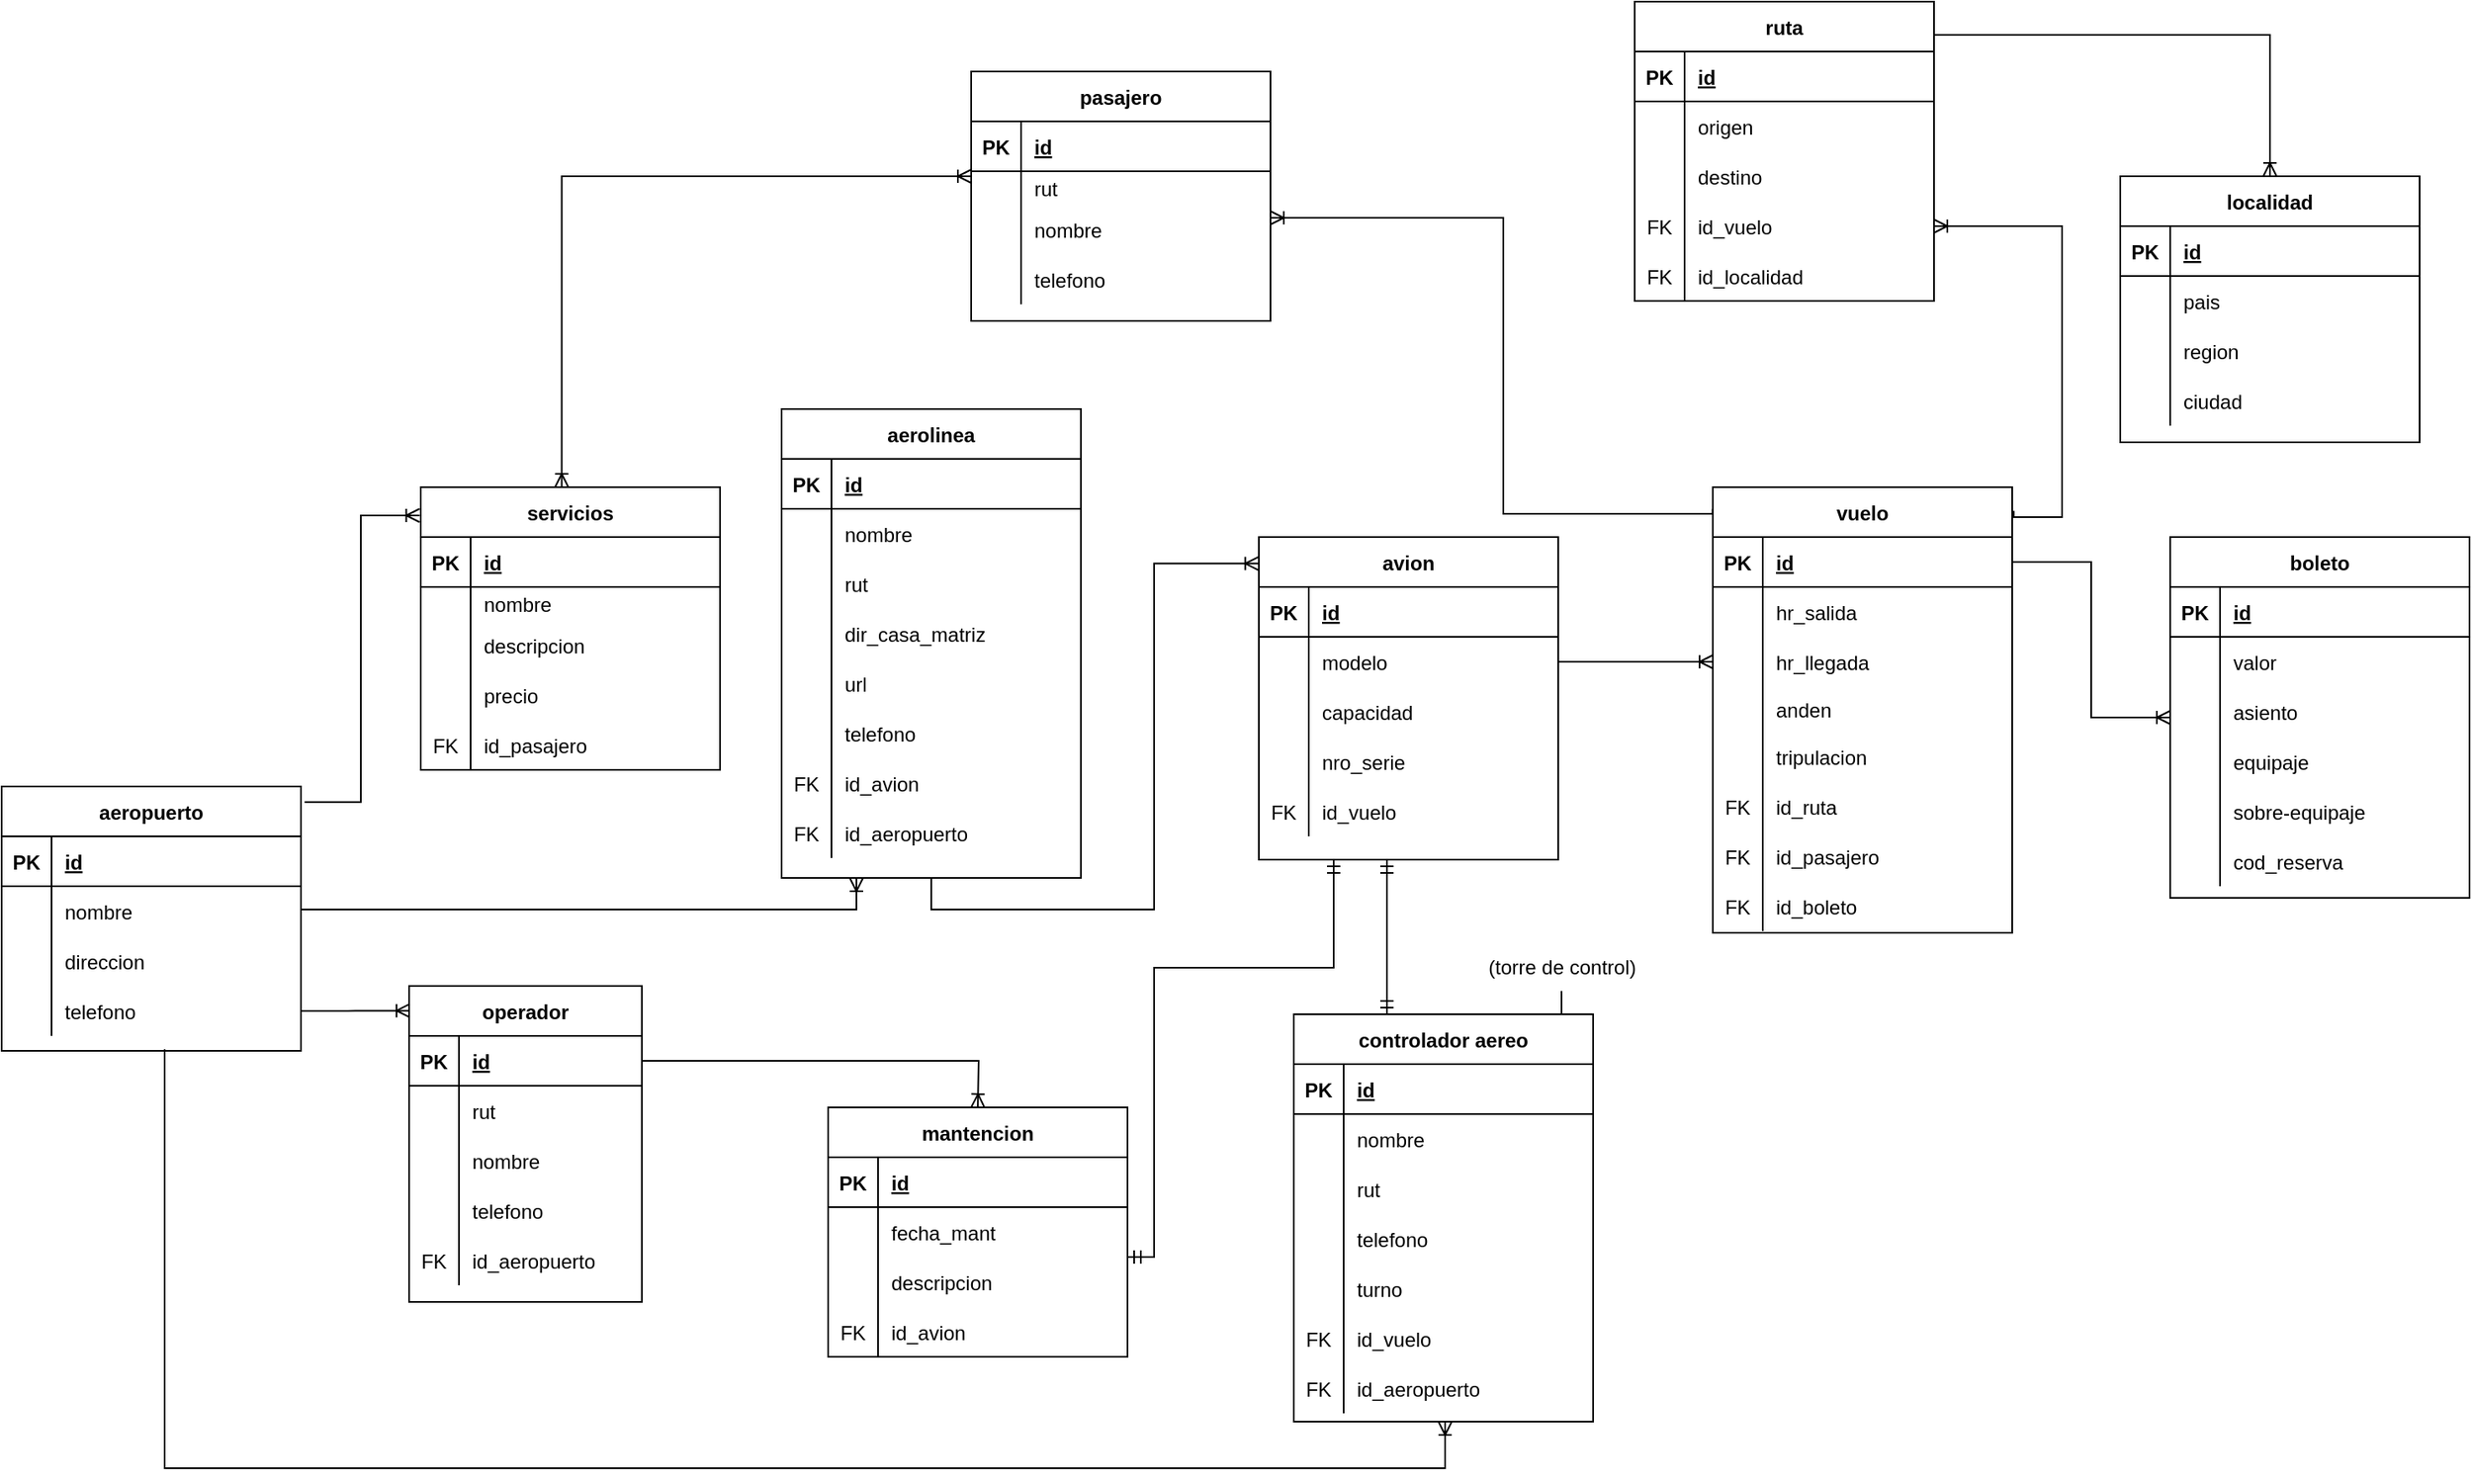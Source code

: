 <mxfile version="15.0.6" type="onedrive"><diagram id="C430zW5CyrfcI13vq6rX" name="Page-1"><mxGraphModel dx="-727" dy="2816" grid="1" gridSize="7" guides="1" tooltips="1" connect="1" arrows="1" fold="1" page="1" pageScale="1" pageWidth="1200" pageHeight="1920" background="#FFFFFF" math="0" shadow="0"><root><mxCell id="0"/><mxCell id="1" parent="0"/><mxCell id="2ylhk-MsuUhjdIgta_To-991" style="edgeStyle=orthogonalEdgeStyle;rounded=0;orthogonalLoop=1;jettySize=auto;html=1;entryX=-0.004;entryY=0.1;entryDx=0;entryDy=0;entryPerimeter=0;startArrow=none;startFill=0;endArrow=ERoneToMany;endFill=0;exitX=1.012;exitY=0.059;exitDx=0;exitDy=0;exitPerimeter=0;" parent="1" source="2ylhk-MsuUhjdIgta_To-679" target="2ylhk-MsuUhjdIgta_To-905" edge="1"><mxGeometry relative="1" as="geometry"/></mxCell><mxCell id="aCZtRHmtgcKVj0p5jYAd-407" style="edgeStyle=orthogonalEdgeStyle;rounded=0;orthogonalLoop=1;jettySize=auto;html=1;entryX=0.25;entryY=1;entryDx=0;entryDy=0;startArrow=none;startFill=0;endArrow=ERoneToMany;endFill=0;" edge="1" parent="1" target="2ylhk-MsuUhjdIgta_To-704"><mxGeometry relative="1" as="geometry"><mxPoint x="3043" y="-1078" as="sourcePoint"/><Array as="points"><mxPoint x="3043" y="-1078"/><mxPoint x="3377" y="-1078"/></Array></mxGeometry></mxCell><mxCell id="2ylhk-MsuUhjdIgta_To-679" value="aeropuerto" style="shape=table;startSize=30;container=1;collapsible=1;childLayout=tableLayout;fixedRows=1;rowLines=0;fontStyle=1;align=center;resizeLast=1;" parent="1" vertex="1"><mxGeometry x="2863" y="-1152" width="180" height="159" as="geometry"/></mxCell><mxCell id="2ylhk-MsuUhjdIgta_To-680" value="" style="shape=partialRectangle;collapsible=0;dropTarget=0;pointerEvents=0;fillColor=none;top=0;left=0;bottom=1;right=0;points=[[0,0.5],[1,0.5]];portConstraint=eastwest;" parent="2ylhk-MsuUhjdIgta_To-679" vertex="1"><mxGeometry y="30" width="180" height="30" as="geometry"/></mxCell><mxCell id="2ylhk-MsuUhjdIgta_To-681" value="PK" style="shape=partialRectangle;connectable=0;fillColor=none;top=0;left=0;bottom=0;right=0;fontStyle=1;overflow=hidden;" parent="2ylhk-MsuUhjdIgta_To-680" vertex="1"><mxGeometry width="30" height="30" as="geometry"/></mxCell><mxCell id="2ylhk-MsuUhjdIgta_To-682" value="id" style="shape=partialRectangle;connectable=0;fillColor=none;top=0;left=0;bottom=0;right=0;align=left;spacingLeft=6;fontStyle=5;overflow=hidden;" parent="2ylhk-MsuUhjdIgta_To-680" vertex="1"><mxGeometry x="30" width="150" height="30" as="geometry"/></mxCell><mxCell id="2ylhk-MsuUhjdIgta_To-683" value="" style="shape=partialRectangle;collapsible=0;dropTarget=0;pointerEvents=0;fillColor=none;top=0;left=0;bottom=0;right=0;points=[[0,0.5],[1,0.5]];portConstraint=eastwest;" parent="2ylhk-MsuUhjdIgta_To-679" vertex="1"><mxGeometry y="60" width="180" height="30" as="geometry"/></mxCell><mxCell id="2ylhk-MsuUhjdIgta_To-684" value="" style="shape=partialRectangle;connectable=0;fillColor=none;top=0;left=0;bottom=0;right=0;editable=1;overflow=hidden;" parent="2ylhk-MsuUhjdIgta_To-683" vertex="1"><mxGeometry width="30" height="30" as="geometry"/></mxCell><mxCell id="2ylhk-MsuUhjdIgta_To-685" value="nombre" style="shape=partialRectangle;connectable=0;fillColor=none;top=0;left=0;bottom=0;right=0;align=left;spacingLeft=6;overflow=hidden;" parent="2ylhk-MsuUhjdIgta_To-683" vertex="1"><mxGeometry x="30" width="150" height="30" as="geometry"/></mxCell><mxCell id="2ylhk-MsuUhjdIgta_To-686" value="" style="shape=partialRectangle;collapsible=0;dropTarget=0;pointerEvents=0;fillColor=none;top=0;left=0;bottom=0;right=0;points=[[0,0.5],[1,0.5]];portConstraint=eastwest;" parent="2ylhk-MsuUhjdIgta_To-679" vertex="1"><mxGeometry y="90" width="180" height="30" as="geometry"/></mxCell><mxCell id="2ylhk-MsuUhjdIgta_To-687" value="" style="shape=partialRectangle;connectable=0;fillColor=none;top=0;left=0;bottom=0;right=0;editable=1;overflow=hidden;" parent="2ylhk-MsuUhjdIgta_To-686" vertex="1"><mxGeometry width="30" height="30" as="geometry"/></mxCell><mxCell id="2ylhk-MsuUhjdIgta_To-688" value="direccion" style="shape=partialRectangle;connectable=0;fillColor=none;top=0;left=0;bottom=0;right=0;align=left;spacingLeft=6;overflow=hidden;" parent="2ylhk-MsuUhjdIgta_To-686" vertex="1"><mxGeometry x="30" width="150" height="30" as="geometry"/></mxCell><mxCell id="2ylhk-MsuUhjdIgta_To-689" value="" style="shape=partialRectangle;collapsible=0;dropTarget=0;pointerEvents=0;fillColor=none;top=0;left=0;bottom=0;right=0;points=[[0,0.5],[1,0.5]];portConstraint=eastwest;" parent="2ylhk-MsuUhjdIgta_To-679" vertex="1"><mxGeometry y="120" width="180" height="30" as="geometry"/></mxCell><mxCell id="2ylhk-MsuUhjdIgta_To-690" value="" style="shape=partialRectangle;connectable=0;fillColor=none;top=0;left=0;bottom=0;right=0;editable=1;overflow=hidden;" parent="2ylhk-MsuUhjdIgta_To-689" vertex="1"><mxGeometry width="30" height="30" as="geometry"/></mxCell><mxCell id="2ylhk-MsuUhjdIgta_To-691" value="telefono" style="shape=partialRectangle;connectable=0;fillColor=none;top=0;left=0;bottom=0;right=0;align=left;spacingLeft=6;overflow=hidden;" parent="2ylhk-MsuUhjdIgta_To-689" vertex="1"><mxGeometry x="30" width="150" height="30" as="geometry"/></mxCell><mxCell id="2ylhk-MsuUhjdIgta_To-704" value="aerolinea" style="shape=table;startSize=30;container=1;collapsible=1;childLayout=tableLayout;fixedRows=1;rowLines=0;fontStyle=1;align=center;resizeLast=1;" parent="1" vertex="1"><mxGeometry x="3332" y="-1379" width="180" height="282" as="geometry"/></mxCell><mxCell id="2ylhk-MsuUhjdIgta_To-705" value="" style="shape=partialRectangle;collapsible=0;dropTarget=0;pointerEvents=0;fillColor=none;top=0;left=0;bottom=1;right=0;points=[[0,0.5],[1,0.5]];portConstraint=eastwest;" parent="2ylhk-MsuUhjdIgta_To-704" vertex="1"><mxGeometry y="30" width="180" height="30" as="geometry"/></mxCell><mxCell id="2ylhk-MsuUhjdIgta_To-706" value="PK" style="shape=partialRectangle;connectable=0;fillColor=none;top=0;left=0;bottom=0;right=0;fontStyle=1;overflow=hidden;" parent="2ylhk-MsuUhjdIgta_To-705" vertex="1"><mxGeometry width="30" height="30" as="geometry"/></mxCell><mxCell id="2ylhk-MsuUhjdIgta_To-707" value="id" style="shape=partialRectangle;connectable=0;fillColor=none;top=0;left=0;bottom=0;right=0;align=left;spacingLeft=6;fontStyle=5;overflow=hidden;" parent="2ylhk-MsuUhjdIgta_To-705" vertex="1"><mxGeometry x="30" width="150" height="30" as="geometry"/></mxCell><mxCell id="2ylhk-MsuUhjdIgta_To-708" value="" style="shape=partialRectangle;collapsible=0;dropTarget=0;pointerEvents=0;fillColor=none;top=0;left=0;bottom=0;right=0;points=[[0,0.5],[1,0.5]];portConstraint=eastwest;" parent="2ylhk-MsuUhjdIgta_To-704" vertex="1"><mxGeometry y="60" width="180" height="30" as="geometry"/></mxCell><mxCell id="2ylhk-MsuUhjdIgta_To-709" value="" style="shape=partialRectangle;connectable=0;fillColor=none;top=0;left=0;bottom=0;right=0;editable=1;overflow=hidden;" parent="2ylhk-MsuUhjdIgta_To-708" vertex="1"><mxGeometry width="30" height="30" as="geometry"/></mxCell><mxCell id="2ylhk-MsuUhjdIgta_To-710" value="nombre" style="shape=partialRectangle;connectable=0;fillColor=none;top=0;left=0;bottom=0;right=0;align=left;spacingLeft=6;overflow=hidden;" parent="2ylhk-MsuUhjdIgta_To-708" vertex="1"><mxGeometry x="30" width="150" height="30" as="geometry"/></mxCell><mxCell id="2ylhk-MsuUhjdIgta_To-711" value="" style="shape=partialRectangle;collapsible=0;dropTarget=0;pointerEvents=0;fillColor=none;top=0;left=0;bottom=0;right=0;points=[[0,0.5],[1,0.5]];portConstraint=eastwest;" parent="2ylhk-MsuUhjdIgta_To-704" vertex="1"><mxGeometry y="90" width="180" height="30" as="geometry"/></mxCell><mxCell id="2ylhk-MsuUhjdIgta_To-712" value="" style="shape=partialRectangle;connectable=0;fillColor=none;top=0;left=0;bottom=0;right=0;editable=1;overflow=hidden;" parent="2ylhk-MsuUhjdIgta_To-711" vertex="1"><mxGeometry width="30" height="30" as="geometry"/></mxCell><mxCell id="2ylhk-MsuUhjdIgta_To-713" value="rut" style="shape=partialRectangle;connectable=0;fillColor=none;top=0;left=0;bottom=0;right=0;align=left;spacingLeft=6;overflow=hidden;" parent="2ylhk-MsuUhjdIgta_To-711" vertex="1"><mxGeometry x="30" width="150" height="30" as="geometry"/></mxCell><mxCell id="2ylhk-MsuUhjdIgta_To-714" value="" style="shape=partialRectangle;collapsible=0;dropTarget=0;pointerEvents=0;fillColor=none;top=0;left=0;bottom=0;right=0;points=[[0,0.5],[1,0.5]];portConstraint=eastwest;" parent="2ylhk-MsuUhjdIgta_To-704" vertex="1"><mxGeometry y="120" width="180" height="30" as="geometry"/></mxCell><mxCell id="2ylhk-MsuUhjdIgta_To-715" value="" style="shape=partialRectangle;connectable=0;fillColor=none;top=0;left=0;bottom=0;right=0;editable=1;overflow=hidden;" parent="2ylhk-MsuUhjdIgta_To-714" vertex="1"><mxGeometry width="30" height="30" as="geometry"/></mxCell><mxCell id="2ylhk-MsuUhjdIgta_To-716" value="dir_casa_matriz" style="shape=partialRectangle;connectable=0;fillColor=none;top=0;left=0;bottom=0;right=0;align=left;spacingLeft=6;overflow=hidden;" parent="2ylhk-MsuUhjdIgta_To-714" vertex="1"><mxGeometry x="30" width="150" height="30" as="geometry"/></mxCell><mxCell id="2ylhk-MsuUhjdIgta_To-717" value="" style="shape=partialRectangle;collapsible=0;dropTarget=0;pointerEvents=0;fillColor=none;top=0;left=0;bottom=0;right=0;points=[[0,0.5],[1,0.5]];portConstraint=eastwest;" parent="2ylhk-MsuUhjdIgta_To-704" vertex="1"><mxGeometry y="150" width="180" height="30" as="geometry"/></mxCell><mxCell id="2ylhk-MsuUhjdIgta_To-718" value="" style="shape=partialRectangle;connectable=0;fillColor=none;top=0;left=0;bottom=0;right=0;editable=1;overflow=hidden;" parent="2ylhk-MsuUhjdIgta_To-717" vertex="1"><mxGeometry width="30" height="30" as="geometry"/></mxCell><mxCell id="2ylhk-MsuUhjdIgta_To-719" value="url" style="shape=partialRectangle;connectable=0;fillColor=none;top=0;left=0;bottom=0;right=0;align=left;spacingLeft=6;overflow=hidden;" parent="2ylhk-MsuUhjdIgta_To-717" vertex="1"><mxGeometry x="30" width="150" height="30" as="geometry"/></mxCell><mxCell id="2ylhk-MsuUhjdIgta_To-720" value="" style="shape=partialRectangle;collapsible=0;dropTarget=0;pointerEvents=0;fillColor=none;top=0;left=0;bottom=0;right=0;points=[[0,0.5],[1,0.5]];portConstraint=eastwest;" parent="2ylhk-MsuUhjdIgta_To-704" vertex="1"><mxGeometry y="180" width="180" height="30" as="geometry"/></mxCell><mxCell id="2ylhk-MsuUhjdIgta_To-721" value="" style="shape=partialRectangle;connectable=0;fillColor=none;top=0;left=0;bottom=0;right=0;editable=1;overflow=hidden;" parent="2ylhk-MsuUhjdIgta_To-720" vertex="1"><mxGeometry width="30" height="30" as="geometry"/></mxCell><mxCell id="2ylhk-MsuUhjdIgta_To-722" value="telefono" style="shape=partialRectangle;connectable=0;fillColor=none;top=0;left=0;bottom=0;right=0;align=left;spacingLeft=6;overflow=hidden;" parent="2ylhk-MsuUhjdIgta_To-720" vertex="1"><mxGeometry x="30" width="150" height="30" as="geometry"/></mxCell><mxCell id="aCZtRHmtgcKVj0p5jYAd-399" value="" style="shape=partialRectangle;collapsible=0;dropTarget=0;pointerEvents=0;fillColor=none;top=0;left=0;bottom=0;right=0;points=[[0,0.5],[1,0.5]];portConstraint=eastwest;" vertex="1" parent="2ylhk-MsuUhjdIgta_To-704"><mxGeometry y="210" width="180" height="30" as="geometry"/></mxCell><mxCell id="aCZtRHmtgcKVj0p5jYAd-400" value="FK" style="shape=partialRectangle;connectable=0;fillColor=none;top=0;left=0;bottom=0;right=0;fontStyle=0;overflow=hidden;" vertex="1" parent="aCZtRHmtgcKVj0p5jYAd-399"><mxGeometry width="30" height="30" as="geometry"/></mxCell><mxCell id="aCZtRHmtgcKVj0p5jYAd-401" value="id_avion" style="shape=partialRectangle;connectable=0;fillColor=none;top=0;left=0;bottom=0;right=0;align=left;spacingLeft=6;fontStyle=0;overflow=hidden;" vertex="1" parent="aCZtRHmtgcKVj0p5jYAd-399"><mxGeometry x="30" width="150" height="30" as="geometry"/></mxCell><mxCell id="aCZtRHmtgcKVj0p5jYAd-409" value="" style="shape=partialRectangle;collapsible=0;dropTarget=0;pointerEvents=0;fillColor=none;top=0;left=0;bottom=0;right=0;points=[[0,0.5],[1,0.5]];portConstraint=eastwest;" vertex="1" parent="2ylhk-MsuUhjdIgta_To-704"><mxGeometry y="240" width="180" height="30" as="geometry"/></mxCell><mxCell id="aCZtRHmtgcKVj0p5jYAd-410" value="FK" style="shape=partialRectangle;connectable=0;fillColor=none;top=0;left=0;bottom=0;right=0;fontStyle=0;overflow=hidden;" vertex="1" parent="aCZtRHmtgcKVj0p5jYAd-409"><mxGeometry width="30" height="30" as="geometry"/></mxCell><mxCell id="aCZtRHmtgcKVj0p5jYAd-411" value="id_aeropuerto" style="shape=partialRectangle;connectable=0;fillColor=none;top=0;left=0;bottom=0;right=0;align=left;spacingLeft=6;fontStyle=0;overflow=hidden;" vertex="1" parent="aCZtRHmtgcKVj0p5jYAd-409"><mxGeometry x="30" width="150" height="30" as="geometry"/></mxCell><mxCell id="aCZtRHmtgcKVj0p5jYAd-373" style="edgeStyle=orthogonalEdgeStyle;rounded=0;orthogonalLoop=1;jettySize=auto;html=1;endArrow=ERoneToMany;endFill=0;exitX=-0.001;exitY=0.049;exitDx=0;exitDy=0;exitPerimeter=0;" edge="1" parent="1" source="2ylhk-MsuUhjdIgta_To-732"><mxGeometry relative="1" as="geometry"><mxPoint x="3626" y="-1494" as="targetPoint"/><Array as="points"><mxPoint x="3892" y="-1316"/><mxPoint x="3766" y="-1316"/><mxPoint x="3766" y="-1494"/></Array></mxGeometry></mxCell><mxCell id="2ylhk-MsuUhjdIgta_To-732" value="vuelo" style="shape=table;startSize=30;container=1;collapsible=1;childLayout=tableLayout;fixedRows=1;rowLines=0;fontStyle=1;align=center;resizeLast=1;" parent="1" vertex="1"><mxGeometry x="3892" y="-1332" width="180" height="268" as="geometry"/></mxCell><mxCell id="2ylhk-MsuUhjdIgta_To-733" value="" style="shape=partialRectangle;collapsible=0;dropTarget=0;pointerEvents=0;fillColor=none;top=0;left=0;bottom=1;right=0;points=[[0,0.5],[1,0.5]];portConstraint=eastwest;" parent="2ylhk-MsuUhjdIgta_To-732" vertex="1"><mxGeometry y="30" width="180" height="30" as="geometry"/></mxCell><mxCell id="2ylhk-MsuUhjdIgta_To-734" value="PK" style="shape=partialRectangle;connectable=0;fillColor=none;top=0;left=0;bottom=0;right=0;fontStyle=1;overflow=hidden;" parent="2ylhk-MsuUhjdIgta_To-733" vertex="1"><mxGeometry width="30" height="30" as="geometry"/></mxCell><mxCell id="2ylhk-MsuUhjdIgta_To-735" value="id" style="shape=partialRectangle;connectable=0;fillColor=none;top=0;left=0;bottom=0;right=0;align=left;spacingLeft=6;fontStyle=5;overflow=hidden;" parent="2ylhk-MsuUhjdIgta_To-733" vertex="1"><mxGeometry x="30" width="150" height="30" as="geometry"/></mxCell><mxCell id="2ylhk-MsuUhjdIgta_To-736" value="" style="shape=partialRectangle;collapsible=0;dropTarget=0;pointerEvents=0;fillColor=none;top=0;left=0;bottom=0;right=0;points=[[0,0.5],[1,0.5]];portConstraint=eastwest;" parent="2ylhk-MsuUhjdIgta_To-732" vertex="1"><mxGeometry y="60" width="180" height="30" as="geometry"/></mxCell><mxCell id="2ylhk-MsuUhjdIgta_To-737" value="" style="shape=partialRectangle;connectable=0;fillColor=none;top=0;left=0;bottom=0;right=0;editable=1;overflow=hidden;" parent="2ylhk-MsuUhjdIgta_To-736" vertex="1"><mxGeometry width="30" height="30" as="geometry"/></mxCell><mxCell id="2ylhk-MsuUhjdIgta_To-738" value="hr_salida" style="shape=partialRectangle;connectable=0;fillColor=none;top=0;left=0;bottom=0;right=0;align=left;spacingLeft=6;overflow=hidden;" parent="2ylhk-MsuUhjdIgta_To-736" vertex="1"><mxGeometry x="30" width="150" height="30" as="geometry"/></mxCell><mxCell id="2ylhk-MsuUhjdIgta_To-739" value="" style="shape=partialRectangle;collapsible=0;dropTarget=0;pointerEvents=0;fillColor=none;top=0;left=0;bottom=0;right=0;points=[[0,0.5],[1,0.5]];portConstraint=eastwest;" parent="2ylhk-MsuUhjdIgta_To-732" vertex="1"><mxGeometry y="90" width="180" height="30" as="geometry"/></mxCell><mxCell id="2ylhk-MsuUhjdIgta_To-740" value="" style="shape=partialRectangle;connectable=0;fillColor=none;top=0;left=0;bottom=0;right=0;editable=1;overflow=hidden;" parent="2ylhk-MsuUhjdIgta_To-739" vertex="1"><mxGeometry width="30" height="30" as="geometry"/></mxCell><mxCell id="2ylhk-MsuUhjdIgta_To-741" value="hr_llegada" style="shape=partialRectangle;connectable=0;fillColor=none;top=0;left=0;bottom=0;right=0;align=left;spacingLeft=6;overflow=hidden;" parent="2ylhk-MsuUhjdIgta_To-739" vertex="1"><mxGeometry x="30" width="150" height="30" as="geometry"/></mxCell><mxCell id="2ylhk-MsuUhjdIgta_To-742" value="" style="shape=partialRectangle;collapsible=0;dropTarget=0;pointerEvents=0;fillColor=none;top=0;left=0;bottom=0;right=0;points=[[0,0.5],[1,0.5]];portConstraint=eastwest;" parent="2ylhk-MsuUhjdIgta_To-732" vertex="1"><mxGeometry y="120" width="180" height="27" as="geometry"/></mxCell><mxCell id="2ylhk-MsuUhjdIgta_To-743" value="" style="shape=partialRectangle;connectable=0;fillColor=none;top=0;left=0;bottom=0;right=0;editable=1;overflow=hidden;" parent="2ylhk-MsuUhjdIgta_To-742" vertex="1"><mxGeometry width="30" height="27" as="geometry"/></mxCell><mxCell id="2ylhk-MsuUhjdIgta_To-744" value="anden" style="shape=partialRectangle;connectable=0;fillColor=none;top=0;left=0;bottom=0;right=0;align=left;spacingLeft=6;overflow=hidden;" parent="2ylhk-MsuUhjdIgta_To-742" vertex="1"><mxGeometry x="30" width="150" height="27" as="geometry"/></mxCell><mxCell id="aCZtRHmtgcKVj0p5jYAd-377" value="" style="shape=partialRectangle;collapsible=0;dropTarget=0;pointerEvents=0;fillColor=none;top=0;left=0;bottom=0;right=0;points=[[0,0.5],[1,0.5]];portConstraint=eastwest;" vertex="1" parent="2ylhk-MsuUhjdIgta_To-732"><mxGeometry y="147" width="180" height="30" as="geometry"/></mxCell><mxCell id="aCZtRHmtgcKVj0p5jYAd-378" value="" style="shape=partialRectangle;connectable=0;fillColor=none;top=0;left=0;bottom=0;right=0;fontStyle=0;overflow=hidden;" vertex="1" parent="aCZtRHmtgcKVj0p5jYAd-377"><mxGeometry width="30" height="30" as="geometry"/></mxCell><mxCell id="aCZtRHmtgcKVj0p5jYAd-379" value="tripulacion" style="shape=partialRectangle;connectable=0;fillColor=none;top=0;left=0;bottom=0;right=0;align=left;spacingLeft=6;fontStyle=0;overflow=hidden;" vertex="1" parent="aCZtRHmtgcKVj0p5jYAd-377"><mxGeometry x="30" width="150" height="30" as="geometry"/></mxCell><mxCell id="aCZtRHmtgcKVj0p5jYAd-381" value="" style="shape=partialRectangle;collapsible=0;dropTarget=0;pointerEvents=0;fillColor=none;top=0;left=0;bottom=0;right=0;points=[[0,0.5],[1,0.5]];portConstraint=eastwest;" vertex="1" parent="2ylhk-MsuUhjdIgta_To-732"><mxGeometry y="177" width="180" height="30" as="geometry"/></mxCell><mxCell id="aCZtRHmtgcKVj0p5jYAd-382" value="FK" style="shape=partialRectangle;connectable=0;fillColor=none;top=0;left=0;bottom=0;right=0;fontStyle=0;overflow=hidden;" vertex="1" parent="aCZtRHmtgcKVj0p5jYAd-381"><mxGeometry width="30" height="30" as="geometry"/></mxCell><mxCell id="aCZtRHmtgcKVj0p5jYAd-383" value="id_ruta" style="shape=partialRectangle;connectable=0;fillColor=none;top=0;left=0;bottom=0;right=0;align=left;spacingLeft=6;fontStyle=0;overflow=hidden;" vertex="1" parent="aCZtRHmtgcKVj0p5jYAd-381"><mxGeometry x="30" width="150" height="30" as="geometry"/></mxCell><mxCell id="aCZtRHmtgcKVj0p5jYAd-386" value="" style="shape=partialRectangle;collapsible=0;dropTarget=0;pointerEvents=0;fillColor=none;top=0;left=0;bottom=0;right=0;points=[[0,0.5],[1,0.5]];portConstraint=eastwest;" vertex="1" parent="2ylhk-MsuUhjdIgta_To-732"><mxGeometry y="207" width="180" height="30" as="geometry"/></mxCell><mxCell id="aCZtRHmtgcKVj0p5jYAd-387" value="FK" style="shape=partialRectangle;connectable=0;fillColor=none;top=0;left=0;bottom=0;right=0;editable=1;overflow=hidden;" vertex="1" parent="aCZtRHmtgcKVj0p5jYAd-386"><mxGeometry width="30" height="30" as="geometry"/></mxCell><mxCell id="aCZtRHmtgcKVj0p5jYAd-388" value="id_pasajero" style="shape=partialRectangle;connectable=0;fillColor=none;top=0;left=0;bottom=0;right=0;align=left;spacingLeft=6;overflow=hidden;" vertex="1" parent="aCZtRHmtgcKVj0p5jYAd-386"><mxGeometry x="30" width="150" height="30" as="geometry"/></mxCell><mxCell id="aCZtRHmtgcKVj0p5jYAd-1136" value="" style="shape=partialRectangle;collapsible=0;dropTarget=0;pointerEvents=0;fillColor=none;top=0;left=0;bottom=0;right=0;points=[[0,0.5],[1,0.5]];portConstraint=eastwest;" vertex="1" parent="2ylhk-MsuUhjdIgta_To-732"><mxGeometry y="237" width="180" height="30" as="geometry"/></mxCell><mxCell id="aCZtRHmtgcKVj0p5jYAd-1137" value="FK" style="shape=partialRectangle;connectable=0;fillColor=none;top=0;left=0;bottom=0;right=0;fontStyle=0;overflow=hidden;" vertex="1" parent="aCZtRHmtgcKVj0p5jYAd-1136"><mxGeometry width="30" height="30" as="geometry"/></mxCell><mxCell id="aCZtRHmtgcKVj0p5jYAd-1138" value="id_boleto" style="shape=partialRectangle;connectable=0;fillColor=none;top=0;left=0;bottom=0;right=0;align=left;spacingLeft=6;fontStyle=0;overflow=hidden;" vertex="1" parent="aCZtRHmtgcKVj0p5jYAd-1136"><mxGeometry x="30" width="150" height="30" as="geometry"/></mxCell><mxCell id="2ylhk-MsuUhjdIgta_To-763" value="pasajero" style="shape=table;startSize=30;container=1;collapsible=1;childLayout=tableLayout;fixedRows=1;rowLines=0;fontStyle=1;align=center;resizeLast=1;" parent="1" vertex="1"><mxGeometry x="3446" y="-1582" width="180" height="150" as="geometry"/></mxCell><mxCell id="2ylhk-MsuUhjdIgta_To-764" value="" style="shape=partialRectangle;collapsible=0;dropTarget=0;pointerEvents=0;fillColor=none;top=0;left=0;bottom=1;right=0;points=[[0,0.5],[1,0.5]];portConstraint=eastwest;" parent="2ylhk-MsuUhjdIgta_To-763" vertex="1"><mxGeometry y="30" width="180" height="30" as="geometry"/></mxCell><mxCell id="2ylhk-MsuUhjdIgta_To-765" value="PK" style="shape=partialRectangle;connectable=0;fillColor=none;top=0;left=0;bottom=0;right=0;fontStyle=1;overflow=hidden;" parent="2ylhk-MsuUhjdIgta_To-764" vertex="1"><mxGeometry width="30" height="30" as="geometry"/></mxCell><mxCell id="2ylhk-MsuUhjdIgta_To-766" value="id" style="shape=partialRectangle;connectable=0;fillColor=none;top=0;left=0;bottom=0;right=0;align=left;spacingLeft=6;fontStyle=5;overflow=hidden;" parent="2ylhk-MsuUhjdIgta_To-764" vertex="1"><mxGeometry x="30" width="150" height="30" as="geometry"/></mxCell><mxCell id="2ylhk-MsuUhjdIgta_To-767" value="" style="shape=partialRectangle;collapsible=0;dropTarget=0;pointerEvents=0;fillColor=none;top=0;left=0;bottom=0;right=0;points=[[0,0.5],[1,0.5]];portConstraint=eastwest;" parent="2ylhk-MsuUhjdIgta_To-763" vertex="1"><mxGeometry y="60" width="180" height="20" as="geometry"/></mxCell><mxCell id="2ylhk-MsuUhjdIgta_To-768" value="" style="shape=partialRectangle;connectable=0;fillColor=none;top=0;left=0;bottom=0;right=0;editable=1;overflow=hidden;" parent="2ylhk-MsuUhjdIgta_To-767" vertex="1"><mxGeometry width="30" height="20" as="geometry"/></mxCell><mxCell id="2ylhk-MsuUhjdIgta_To-769" value="rut" style="shape=partialRectangle;connectable=0;fillColor=none;top=0;left=0;bottom=0;right=0;align=left;spacingLeft=6;overflow=hidden;" parent="2ylhk-MsuUhjdIgta_To-767" vertex="1"><mxGeometry x="30" width="150" height="20" as="geometry"/></mxCell><mxCell id="2ylhk-MsuUhjdIgta_To-770" value="" style="shape=partialRectangle;collapsible=0;dropTarget=0;pointerEvents=0;fillColor=none;top=0;left=0;bottom=0;right=0;points=[[0,0.5],[1,0.5]];portConstraint=eastwest;" parent="2ylhk-MsuUhjdIgta_To-763" vertex="1"><mxGeometry y="80" width="180" height="30" as="geometry"/></mxCell><mxCell id="2ylhk-MsuUhjdIgta_To-771" value="" style="shape=partialRectangle;connectable=0;fillColor=none;top=0;left=0;bottom=0;right=0;editable=1;overflow=hidden;" parent="2ylhk-MsuUhjdIgta_To-770" vertex="1"><mxGeometry width="30" height="30" as="geometry"/></mxCell><mxCell id="2ylhk-MsuUhjdIgta_To-772" value="nombre" style="shape=partialRectangle;connectable=0;fillColor=none;top=0;left=0;bottom=0;right=0;align=left;spacingLeft=6;overflow=hidden;" parent="2ylhk-MsuUhjdIgta_To-770" vertex="1"><mxGeometry x="30" width="150" height="30" as="geometry"/></mxCell><mxCell id="2ylhk-MsuUhjdIgta_To-773" value="" style="shape=partialRectangle;collapsible=0;dropTarget=0;pointerEvents=0;fillColor=none;top=0;left=0;bottom=0;right=0;points=[[0,0.5],[1,0.5]];portConstraint=eastwest;" parent="2ylhk-MsuUhjdIgta_To-763" vertex="1"><mxGeometry y="110" width="180" height="30" as="geometry"/></mxCell><mxCell id="2ylhk-MsuUhjdIgta_To-774" value="" style="shape=partialRectangle;connectable=0;fillColor=none;top=0;left=0;bottom=0;right=0;editable=1;overflow=hidden;" parent="2ylhk-MsuUhjdIgta_To-773" vertex="1"><mxGeometry width="30" height="30" as="geometry"/></mxCell><mxCell id="2ylhk-MsuUhjdIgta_To-775" value="telefono" style="shape=partialRectangle;connectable=0;fillColor=none;top=0;left=0;bottom=0;right=0;align=left;spacingLeft=6;overflow=hidden;" parent="2ylhk-MsuUhjdIgta_To-773" vertex="1"><mxGeometry x="30" width="150" height="30" as="geometry"/></mxCell><mxCell id="2ylhk-MsuUhjdIgta_To-810" value="operador" style="shape=table;startSize=30;container=1;collapsible=1;childLayout=tableLayout;fixedRows=1;rowLines=0;fontStyle=1;align=center;resizeLast=1;" parent="1" vertex="1"><mxGeometry x="3108" y="-1032" width="140" height="190" as="geometry"/></mxCell><mxCell id="2ylhk-MsuUhjdIgta_To-811" value="" style="shape=partialRectangle;collapsible=0;dropTarget=0;pointerEvents=0;fillColor=none;top=0;left=0;bottom=1;right=0;points=[[0,0.5],[1,0.5]];portConstraint=eastwest;" parent="2ylhk-MsuUhjdIgta_To-810" vertex="1"><mxGeometry y="30" width="140" height="30" as="geometry"/></mxCell><mxCell id="2ylhk-MsuUhjdIgta_To-812" value="PK" style="shape=partialRectangle;connectable=0;fillColor=none;top=0;left=0;bottom=0;right=0;fontStyle=1;overflow=hidden;" parent="2ylhk-MsuUhjdIgta_To-811" vertex="1"><mxGeometry width="30" height="30" as="geometry"/></mxCell><mxCell id="2ylhk-MsuUhjdIgta_To-813" value="id" style="shape=partialRectangle;connectable=0;fillColor=none;top=0;left=0;bottom=0;right=0;align=left;spacingLeft=6;fontStyle=5;overflow=hidden;" parent="2ylhk-MsuUhjdIgta_To-811" vertex="1"><mxGeometry x="30" width="110" height="30" as="geometry"/></mxCell><mxCell id="2ylhk-MsuUhjdIgta_To-814" value="" style="shape=partialRectangle;collapsible=0;dropTarget=0;pointerEvents=0;fillColor=none;top=0;left=0;bottom=0;right=0;points=[[0,0.5],[1,0.5]];portConstraint=eastwest;" parent="2ylhk-MsuUhjdIgta_To-810" vertex="1"><mxGeometry y="60" width="140" height="30" as="geometry"/></mxCell><mxCell id="2ylhk-MsuUhjdIgta_To-815" value="" style="shape=partialRectangle;connectable=0;fillColor=none;top=0;left=0;bottom=0;right=0;editable=1;overflow=hidden;" parent="2ylhk-MsuUhjdIgta_To-814" vertex="1"><mxGeometry width="30" height="30" as="geometry"/></mxCell><mxCell id="2ylhk-MsuUhjdIgta_To-816" value="rut" style="shape=partialRectangle;connectable=0;fillColor=none;top=0;left=0;bottom=0;right=0;align=left;spacingLeft=6;overflow=hidden;" parent="2ylhk-MsuUhjdIgta_To-814" vertex="1"><mxGeometry x="30" width="110" height="30" as="geometry"/></mxCell><mxCell id="2ylhk-MsuUhjdIgta_To-817" value="" style="shape=partialRectangle;collapsible=0;dropTarget=0;pointerEvents=0;fillColor=none;top=0;left=0;bottom=0;right=0;points=[[0,0.5],[1,0.5]];portConstraint=eastwest;" parent="2ylhk-MsuUhjdIgta_To-810" vertex="1"><mxGeometry y="90" width="140" height="30" as="geometry"/></mxCell><mxCell id="2ylhk-MsuUhjdIgta_To-818" value="" style="shape=partialRectangle;connectable=0;fillColor=none;top=0;left=0;bottom=0;right=0;editable=1;overflow=hidden;" parent="2ylhk-MsuUhjdIgta_To-817" vertex="1"><mxGeometry width="30" height="30" as="geometry"/></mxCell><mxCell id="2ylhk-MsuUhjdIgta_To-819" value="nombre" style="shape=partialRectangle;connectable=0;fillColor=none;top=0;left=0;bottom=0;right=0;align=left;spacingLeft=6;overflow=hidden;" parent="2ylhk-MsuUhjdIgta_To-817" vertex="1"><mxGeometry x="30" width="110" height="30" as="geometry"/></mxCell><mxCell id="2ylhk-MsuUhjdIgta_To-820" value="" style="shape=partialRectangle;collapsible=0;dropTarget=0;pointerEvents=0;fillColor=none;top=0;left=0;bottom=0;right=0;points=[[0,0.5],[1,0.5]];portConstraint=eastwest;" parent="2ylhk-MsuUhjdIgta_To-810" vertex="1"><mxGeometry y="120" width="140" height="30" as="geometry"/></mxCell><mxCell id="2ylhk-MsuUhjdIgta_To-821" value="" style="shape=partialRectangle;connectable=0;fillColor=none;top=0;left=0;bottom=0;right=0;editable=1;overflow=hidden;" parent="2ylhk-MsuUhjdIgta_To-820" vertex="1"><mxGeometry width="30" height="30" as="geometry"/></mxCell><mxCell id="2ylhk-MsuUhjdIgta_To-822" value="telefono" style="shape=partialRectangle;connectable=0;fillColor=none;top=0;left=0;bottom=0;right=0;align=left;spacingLeft=6;overflow=hidden;" parent="2ylhk-MsuUhjdIgta_To-820" vertex="1"><mxGeometry x="30" width="110" height="30" as="geometry"/></mxCell><mxCell id="2ylhk-MsuUhjdIgta_To-823" value="" style="shape=partialRectangle;collapsible=0;dropTarget=0;pointerEvents=0;fillColor=none;top=0;left=0;bottom=0;right=0;points=[[0,0.5],[1,0.5]];portConstraint=eastwest;shadow=1;" parent="2ylhk-MsuUhjdIgta_To-810" vertex="1"><mxGeometry y="150" width="140" height="30" as="geometry"/></mxCell><mxCell id="2ylhk-MsuUhjdIgta_To-824" value="FK" style="shape=partialRectangle;connectable=0;fillColor=none;top=0;left=0;bottom=0;right=0;fontStyle=0;overflow=hidden;" parent="2ylhk-MsuUhjdIgta_To-823" vertex="1"><mxGeometry width="30" height="30" as="geometry"/></mxCell><mxCell id="2ylhk-MsuUhjdIgta_To-825" value="id_aeropuerto" style="shape=partialRectangle;connectable=0;fillColor=none;top=0;left=0;bottom=0;right=0;align=left;spacingLeft=6;fontStyle=0;overflow=hidden;" parent="2ylhk-MsuUhjdIgta_To-823" vertex="1"><mxGeometry x="30" width="110" height="30" as="geometry"/></mxCell><mxCell id="aCZtRHmtgcKVj0p5jYAd-1100" style="edgeStyle=orthogonalEdgeStyle;rounded=0;orthogonalLoop=1;jettySize=auto;html=1;entryX=0.25;entryY=1;entryDx=0;entryDy=0;startArrow=ERmandOne;startFill=0;endArrow=ERmandOne;endFill=0;" edge="1" parent="1" source="2ylhk-MsuUhjdIgta_To-829" target="2ylhk-MsuUhjdIgta_To-842"><mxGeometry relative="1" as="geometry"><Array as="points"><mxPoint x="3556" y="-869"/><mxPoint x="3556" y="-1043"/><mxPoint x="3664" y="-1043"/></Array></mxGeometry></mxCell><mxCell id="2ylhk-MsuUhjdIgta_To-829" value="mantencion" style="shape=table;startSize=30;container=1;collapsible=1;childLayout=tableLayout;fixedRows=1;rowLines=0;fontStyle=1;align=center;resizeLast=1;" parent="1" vertex="1"><mxGeometry x="3360" y="-959" width="180" height="150" as="geometry"><mxRectangle x="2744" y="287" width="98" height="30" as="alternateBounds"/></mxGeometry></mxCell><mxCell id="2ylhk-MsuUhjdIgta_To-830" value="" style="shape=partialRectangle;collapsible=0;dropTarget=0;pointerEvents=0;fillColor=none;top=0;left=0;bottom=1;right=0;points=[[0,0.5],[1,0.5]];portConstraint=eastwest;" parent="2ylhk-MsuUhjdIgta_To-829" vertex="1"><mxGeometry y="30" width="180" height="30" as="geometry"/></mxCell><mxCell id="2ylhk-MsuUhjdIgta_To-831" value="PK" style="shape=partialRectangle;connectable=0;fillColor=none;top=0;left=0;bottom=0;right=0;fontStyle=1;overflow=hidden;" parent="2ylhk-MsuUhjdIgta_To-830" vertex="1"><mxGeometry width="30" height="30" as="geometry"/></mxCell><mxCell id="2ylhk-MsuUhjdIgta_To-832" value="id" style="shape=partialRectangle;connectable=0;fillColor=none;top=0;left=0;bottom=0;right=0;align=left;spacingLeft=6;fontStyle=5;overflow=hidden;" parent="2ylhk-MsuUhjdIgta_To-830" vertex="1"><mxGeometry x="30" width="150" height="30" as="geometry"/></mxCell><mxCell id="2ylhk-MsuUhjdIgta_To-833" value="" style="shape=partialRectangle;collapsible=0;dropTarget=0;pointerEvents=0;fillColor=none;top=0;left=0;bottom=0;right=0;points=[[0,0.5],[1,0.5]];portConstraint=eastwest;" parent="2ylhk-MsuUhjdIgta_To-829" vertex="1"><mxGeometry y="60" width="180" height="30" as="geometry"/></mxCell><mxCell id="2ylhk-MsuUhjdIgta_To-834" value="" style="shape=partialRectangle;connectable=0;fillColor=none;top=0;left=0;bottom=0;right=0;editable=1;overflow=hidden;" parent="2ylhk-MsuUhjdIgta_To-833" vertex="1"><mxGeometry width="30" height="30" as="geometry"/></mxCell><mxCell id="2ylhk-MsuUhjdIgta_To-835" value="fecha_mant" style="shape=partialRectangle;connectable=0;fillColor=none;top=0;left=0;bottom=0;right=0;align=left;spacingLeft=6;overflow=hidden;" parent="2ylhk-MsuUhjdIgta_To-833" vertex="1"><mxGeometry x="30" width="150" height="30" as="geometry"/></mxCell><mxCell id="2ylhk-MsuUhjdIgta_To-836" value="" style="shape=partialRectangle;collapsible=0;dropTarget=0;pointerEvents=0;fillColor=none;top=0;left=0;bottom=0;right=0;points=[[0,0.5],[1,0.5]];portConstraint=eastwest;" parent="2ylhk-MsuUhjdIgta_To-829" vertex="1"><mxGeometry y="90" width="180" height="30" as="geometry"/></mxCell><mxCell id="2ylhk-MsuUhjdIgta_To-837" value="" style="shape=partialRectangle;connectable=0;fillColor=none;top=0;left=0;bottom=0;right=0;fontStyle=0;overflow=hidden;" parent="2ylhk-MsuUhjdIgta_To-836" vertex="1"><mxGeometry width="30" height="30" as="geometry"/></mxCell><mxCell id="2ylhk-MsuUhjdIgta_To-838" value="descripcion" style="shape=partialRectangle;connectable=0;fillColor=none;top=0;left=0;bottom=0;right=0;align=left;spacingLeft=6;fontStyle=0;overflow=hidden;" parent="2ylhk-MsuUhjdIgta_To-836" vertex="1"><mxGeometry x="30" width="150" height="30" as="geometry"/></mxCell><mxCell id="2ylhk-MsuUhjdIgta_To-839" value="" style="shape=partialRectangle;collapsible=0;dropTarget=0;pointerEvents=0;fillColor=none;top=0;left=0;bottom=0;right=0;points=[[0,0.5],[1,0.5]];portConstraint=eastwest;" parent="2ylhk-MsuUhjdIgta_To-829" vertex="1"><mxGeometry y="120" width="180" height="30" as="geometry"/></mxCell><mxCell id="2ylhk-MsuUhjdIgta_To-840" value="FK" style="shape=partialRectangle;connectable=0;fillColor=none;top=0;left=0;bottom=0;right=0;fontStyle=0;overflow=hidden;" parent="2ylhk-MsuUhjdIgta_To-839" vertex="1"><mxGeometry width="30" height="30" as="geometry"/></mxCell><mxCell id="2ylhk-MsuUhjdIgta_To-841" value="id_avion" style="shape=partialRectangle;connectable=0;fillColor=none;top=0;left=0;bottom=0;right=0;align=left;spacingLeft=6;fontStyle=0;overflow=hidden;" parent="2ylhk-MsuUhjdIgta_To-839" vertex="1"><mxGeometry x="30" width="150" height="30" as="geometry"/></mxCell><mxCell id="2ylhk-MsuUhjdIgta_To-842" value="avion" style="shape=table;startSize=30;container=1;collapsible=1;childLayout=tableLayout;fixedRows=1;rowLines=0;fontStyle=1;align=center;resizeLast=1;" parent="1" vertex="1"><mxGeometry x="3619" y="-1302" width="180" height="194" as="geometry"/></mxCell><mxCell id="2ylhk-MsuUhjdIgta_To-843" value="" style="shape=partialRectangle;collapsible=0;dropTarget=0;pointerEvents=0;fillColor=none;top=0;left=0;bottom=1;right=0;points=[[0,0.5],[1,0.5]];portConstraint=eastwest;" parent="2ylhk-MsuUhjdIgta_To-842" vertex="1"><mxGeometry y="30" width="180" height="30" as="geometry"/></mxCell><mxCell id="2ylhk-MsuUhjdIgta_To-844" value="PK" style="shape=partialRectangle;connectable=0;fillColor=none;top=0;left=0;bottom=0;right=0;fontStyle=1;overflow=hidden;" parent="2ylhk-MsuUhjdIgta_To-843" vertex="1"><mxGeometry width="30" height="30" as="geometry"/></mxCell><mxCell id="2ylhk-MsuUhjdIgta_To-845" value="id" style="shape=partialRectangle;connectable=0;fillColor=none;top=0;left=0;bottom=0;right=0;align=left;spacingLeft=6;fontStyle=5;overflow=hidden;" parent="2ylhk-MsuUhjdIgta_To-843" vertex="1"><mxGeometry x="30" width="150" height="30" as="geometry"/></mxCell><mxCell id="2ylhk-MsuUhjdIgta_To-846" value="" style="shape=partialRectangle;collapsible=0;dropTarget=0;pointerEvents=0;fillColor=none;top=0;left=0;bottom=0;right=0;points=[[0,0.5],[1,0.5]];portConstraint=eastwest;" parent="2ylhk-MsuUhjdIgta_To-842" vertex="1"><mxGeometry y="60" width="180" height="30" as="geometry"/></mxCell><mxCell id="2ylhk-MsuUhjdIgta_To-847" value="" style="shape=partialRectangle;connectable=0;fillColor=none;top=0;left=0;bottom=0;right=0;editable=1;overflow=hidden;" parent="2ylhk-MsuUhjdIgta_To-846" vertex="1"><mxGeometry width="30" height="30" as="geometry"/></mxCell><mxCell id="2ylhk-MsuUhjdIgta_To-848" value="modelo" style="shape=partialRectangle;connectable=0;fillColor=none;top=0;left=0;bottom=0;right=0;align=left;spacingLeft=6;overflow=hidden;" parent="2ylhk-MsuUhjdIgta_To-846" vertex="1"><mxGeometry x="30" width="150" height="30" as="geometry"/></mxCell><mxCell id="2ylhk-MsuUhjdIgta_To-849" value="" style="shape=partialRectangle;collapsible=0;dropTarget=0;pointerEvents=0;fillColor=none;top=0;left=0;bottom=0;right=0;points=[[0,0.5],[1,0.5]];portConstraint=eastwest;" parent="2ylhk-MsuUhjdIgta_To-842" vertex="1"><mxGeometry y="90" width="180" height="30" as="geometry"/></mxCell><mxCell id="2ylhk-MsuUhjdIgta_To-850" value="" style="shape=partialRectangle;connectable=0;fillColor=none;top=0;left=0;bottom=0;right=0;editable=1;overflow=hidden;" parent="2ylhk-MsuUhjdIgta_To-849" vertex="1"><mxGeometry width="30" height="30" as="geometry"/></mxCell><mxCell id="2ylhk-MsuUhjdIgta_To-851" value="capacidad" style="shape=partialRectangle;connectable=0;fillColor=none;top=0;left=0;bottom=0;right=0;align=left;spacingLeft=6;overflow=hidden;" parent="2ylhk-MsuUhjdIgta_To-849" vertex="1"><mxGeometry x="30" width="150" height="30" as="geometry"/></mxCell><mxCell id="2ylhk-MsuUhjdIgta_To-852" value="" style="shape=partialRectangle;collapsible=0;dropTarget=0;pointerEvents=0;fillColor=none;top=0;left=0;bottom=0;right=0;points=[[0,0.5],[1,0.5]];portConstraint=eastwest;" parent="2ylhk-MsuUhjdIgta_To-842" vertex="1"><mxGeometry y="120" width="180" height="30" as="geometry"/></mxCell><mxCell id="2ylhk-MsuUhjdIgta_To-853" value="" style="shape=partialRectangle;connectable=0;fillColor=none;top=0;left=0;bottom=0;right=0;editable=1;overflow=hidden;" parent="2ylhk-MsuUhjdIgta_To-852" vertex="1"><mxGeometry width="30" height="30" as="geometry"/></mxCell><mxCell id="2ylhk-MsuUhjdIgta_To-854" value="nro_serie" style="shape=partialRectangle;connectable=0;fillColor=none;top=0;left=0;bottom=0;right=0;align=left;spacingLeft=6;overflow=hidden;" parent="2ylhk-MsuUhjdIgta_To-852" vertex="1"><mxGeometry x="30" width="150" height="30" as="geometry"/></mxCell><mxCell id="2ylhk-MsuUhjdIgta_To-858" value="" style="shape=partialRectangle;collapsible=0;dropTarget=0;pointerEvents=0;fillColor=none;top=0;left=0;bottom=0;right=0;points=[[0,0.5],[1,0.5]];portConstraint=eastwest;" parent="2ylhk-MsuUhjdIgta_To-842" vertex="1"><mxGeometry y="150" width="180" height="30" as="geometry"/></mxCell><mxCell id="2ylhk-MsuUhjdIgta_To-859" value="FK" style="shape=partialRectangle;connectable=0;fillColor=none;top=0;left=0;bottom=0;right=0;fontStyle=0;overflow=hidden;" parent="2ylhk-MsuUhjdIgta_To-858" vertex="1"><mxGeometry width="30" height="30" as="geometry"/></mxCell><mxCell id="2ylhk-MsuUhjdIgta_To-860" value="id_vuelo" style="shape=partialRectangle;connectable=0;fillColor=none;top=0;left=0;bottom=0;right=0;align=left;spacingLeft=6;fontStyle=0;overflow=hidden;" parent="2ylhk-MsuUhjdIgta_To-858" vertex="1"><mxGeometry x="30" width="150" height="30" as="geometry"/></mxCell><mxCell id="aCZtRHmtgcKVj0p5jYAd-406" style="edgeStyle=orthogonalEdgeStyle;rounded=0;orthogonalLoop=1;jettySize=auto;html=1;entryX=0.5;entryY=0;entryDx=0;entryDy=0;startArrow=none;startFill=0;endArrow=ERoneToMany;endFill=0;" edge="1" parent="1" source="2ylhk-MsuUhjdIgta_To-864" target="2ylhk-MsuUhjdIgta_To-953"><mxGeometry relative="1" as="geometry"><Array as="points"><mxPoint x="4227" y="-1604"/></Array></mxGeometry></mxCell><mxCell id="2ylhk-MsuUhjdIgta_To-864" value="ruta" style="shape=table;startSize=30;container=1;collapsible=1;childLayout=tableLayout;fixedRows=1;rowLines=0;fontStyle=1;align=center;resizeLast=1;" parent="1" vertex="1"><mxGeometry x="3845" y="-1624" width="180" height="180" as="geometry"/></mxCell><mxCell id="2ylhk-MsuUhjdIgta_To-865" value="" style="shape=partialRectangle;collapsible=0;dropTarget=0;pointerEvents=0;fillColor=none;top=0;left=0;bottom=1;right=0;points=[[0,0.5],[1,0.5]];portConstraint=eastwest;" parent="2ylhk-MsuUhjdIgta_To-864" vertex="1"><mxGeometry y="30" width="180" height="30" as="geometry"/></mxCell><mxCell id="2ylhk-MsuUhjdIgta_To-866" value="PK" style="shape=partialRectangle;connectable=0;fillColor=none;top=0;left=0;bottom=0;right=0;fontStyle=1;overflow=hidden;" parent="2ylhk-MsuUhjdIgta_To-865" vertex="1"><mxGeometry width="30" height="30" as="geometry"/></mxCell><mxCell id="2ylhk-MsuUhjdIgta_To-867" value="id" style="shape=partialRectangle;connectable=0;fillColor=none;top=0;left=0;bottom=0;right=0;align=left;spacingLeft=6;fontStyle=5;overflow=hidden;" parent="2ylhk-MsuUhjdIgta_To-865" vertex="1"><mxGeometry x="30" width="150" height="30" as="geometry"/></mxCell><mxCell id="2ylhk-MsuUhjdIgta_To-868" value="" style="shape=partialRectangle;collapsible=0;dropTarget=0;pointerEvents=0;fillColor=none;top=0;left=0;bottom=0;right=0;points=[[0,0.5],[1,0.5]];portConstraint=eastwest;" parent="2ylhk-MsuUhjdIgta_To-864" vertex="1"><mxGeometry y="60" width="180" height="30" as="geometry"/></mxCell><mxCell id="2ylhk-MsuUhjdIgta_To-869" value="" style="shape=partialRectangle;connectable=0;fillColor=none;top=0;left=0;bottom=0;right=0;editable=1;overflow=hidden;" parent="2ylhk-MsuUhjdIgta_To-868" vertex="1"><mxGeometry width="30" height="30" as="geometry"/></mxCell><mxCell id="2ylhk-MsuUhjdIgta_To-870" value="origen" style="shape=partialRectangle;connectable=0;fillColor=none;top=0;left=0;bottom=0;right=0;align=left;spacingLeft=6;overflow=hidden;" parent="2ylhk-MsuUhjdIgta_To-868" vertex="1"><mxGeometry x="30" width="150" height="30" as="geometry"/></mxCell><mxCell id="2ylhk-MsuUhjdIgta_To-871" value="" style="shape=partialRectangle;collapsible=0;dropTarget=0;pointerEvents=0;fillColor=none;top=0;left=0;bottom=0;right=0;points=[[0,0.5],[1,0.5]];portConstraint=eastwest;" parent="2ylhk-MsuUhjdIgta_To-864" vertex="1"><mxGeometry y="90" width="180" height="30" as="geometry"/></mxCell><mxCell id="2ylhk-MsuUhjdIgta_To-872" value="" style="shape=partialRectangle;connectable=0;fillColor=none;top=0;left=0;bottom=0;right=0;editable=1;overflow=hidden;" parent="2ylhk-MsuUhjdIgta_To-871" vertex="1"><mxGeometry width="30" height="30" as="geometry"/></mxCell><mxCell id="2ylhk-MsuUhjdIgta_To-873" value="destino" style="shape=partialRectangle;connectable=0;fillColor=none;top=0;left=0;bottom=0;right=0;align=left;spacingLeft=6;overflow=hidden;" parent="2ylhk-MsuUhjdIgta_To-871" vertex="1"><mxGeometry x="30" width="150" height="30" as="geometry"/></mxCell><mxCell id="2ylhk-MsuUhjdIgta_To-874" value="" style="shape=partialRectangle;collapsible=0;dropTarget=0;pointerEvents=0;fillColor=none;top=0;left=0;bottom=0;right=0;points=[[0,0.5],[1,0.5]];portConstraint=eastwest;" parent="2ylhk-MsuUhjdIgta_To-864" vertex="1"><mxGeometry y="120" width="180" height="30" as="geometry"/></mxCell><mxCell id="2ylhk-MsuUhjdIgta_To-875" value="FK" style="shape=partialRectangle;connectable=0;fillColor=none;top=0;left=0;bottom=0;right=0;fontStyle=0;overflow=hidden;" parent="2ylhk-MsuUhjdIgta_To-874" vertex="1"><mxGeometry width="30" height="30" as="geometry"/></mxCell><mxCell id="2ylhk-MsuUhjdIgta_To-876" value="id_vuelo" style="shape=partialRectangle;connectable=0;fillColor=none;top=0;left=0;bottom=0;right=0;align=left;spacingLeft=6;fontStyle=0;overflow=hidden;" parent="2ylhk-MsuUhjdIgta_To-874" vertex="1"><mxGeometry x="30" width="150" height="30" as="geometry"/></mxCell><mxCell id="2ylhk-MsuUhjdIgta_To-877" value="" style="shape=partialRectangle;collapsible=0;dropTarget=0;pointerEvents=0;fillColor=none;top=0;left=0;bottom=0;right=0;points=[[0,0.5],[1,0.5]];portConstraint=eastwest;" parent="2ylhk-MsuUhjdIgta_To-864" vertex="1"><mxGeometry y="150" width="180" height="30" as="geometry"/></mxCell><mxCell id="2ylhk-MsuUhjdIgta_To-878" value="FK" style="shape=partialRectangle;connectable=0;fillColor=none;top=0;left=0;bottom=0;right=0;fontStyle=0;overflow=hidden;" parent="2ylhk-MsuUhjdIgta_To-877" vertex="1"><mxGeometry width="30" height="30" as="geometry"/></mxCell><mxCell id="2ylhk-MsuUhjdIgta_To-879" value="id_localidad" style="shape=partialRectangle;connectable=0;fillColor=none;top=0;left=0;bottom=0;right=0;align=left;spacingLeft=6;fontStyle=0;overflow=hidden;" parent="2ylhk-MsuUhjdIgta_To-877" vertex="1"><mxGeometry x="30" width="150" height="30" as="geometry"/></mxCell><mxCell id="xOt39mtvOChVvgpZZZ8u-17" style="edgeStyle=orthogonalEdgeStyle;rounded=0;orthogonalLoop=1;jettySize=auto;html=1;fontColor=#000000;startArrow=ERmandOne;startFill=0;endArrow=ERmandOne;endFill=0;strokeColor=#000000;" parent="1" edge="1"><mxGeometry relative="1" as="geometry"><mxPoint x="3696" y="-1108" as="targetPoint"/><mxPoint x="3696" y="-1015" as="sourcePoint"/><Array as="points"><mxPoint x="3696" y="-1099"/><mxPoint x="3696" y="-1099"/></Array></mxGeometry></mxCell><mxCell id="2ylhk-MsuUhjdIgta_To-883" value="controlador aereo" style="shape=table;startSize=30;container=1;collapsible=1;childLayout=tableLayout;fixedRows=1;rowLines=0;fontStyle=1;align=center;resizeLast=1;" parent="1" vertex="1"><mxGeometry x="3640" y="-1015" width="180" height="245" as="geometry"/></mxCell><mxCell id="2ylhk-MsuUhjdIgta_To-884" value="" style="shape=partialRectangle;collapsible=0;dropTarget=0;pointerEvents=0;fillColor=none;top=0;left=0;bottom=1;right=0;points=[[0,0.5],[1,0.5]];portConstraint=eastwest;" parent="2ylhk-MsuUhjdIgta_To-883" vertex="1"><mxGeometry y="30" width="180" height="30" as="geometry"/></mxCell><mxCell id="2ylhk-MsuUhjdIgta_To-885" value="PK" style="shape=partialRectangle;connectable=0;fillColor=none;top=0;left=0;bottom=0;right=0;fontStyle=1;overflow=hidden;" parent="2ylhk-MsuUhjdIgta_To-884" vertex="1"><mxGeometry width="30" height="30" as="geometry"/></mxCell><mxCell id="2ylhk-MsuUhjdIgta_To-886" value="id" style="shape=partialRectangle;connectable=0;fillColor=none;top=0;left=0;bottom=0;right=0;align=left;spacingLeft=6;fontStyle=5;overflow=hidden;" parent="2ylhk-MsuUhjdIgta_To-884" vertex="1"><mxGeometry x="30" width="150" height="30" as="geometry"/></mxCell><mxCell id="2ylhk-MsuUhjdIgta_To-887" value="" style="shape=partialRectangle;collapsible=0;dropTarget=0;pointerEvents=0;fillColor=none;top=0;left=0;bottom=0;right=0;points=[[0,0.5],[1,0.5]];portConstraint=eastwest;" parent="2ylhk-MsuUhjdIgta_To-883" vertex="1"><mxGeometry y="60" width="180" height="30" as="geometry"/></mxCell><mxCell id="2ylhk-MsuUhjdIgta_To-888" value="" style="shape=partialRectangle;connectable=0;fillColor=none;top=0;left=0;bottom=0;right=0;editable=1;overflow=hidden;" parent="2ylhk-MsuUhjdIgta_To-887" vertex="1"><mxGeometry width="30" height="30" as="geometry"/></mxCell><mxCell id="2ylhk-MsuUhjdIgta_To-889" value="nombre" style="shape=partialRectangle;connectable=0;fillColor=none;top=0;left=0;bottom=0;right=0;align=left;spacingLeft=6;overflow=hidden;" parent="2ylhk-MsuUhjdIgta_To-887" vertex="1"><mxGeometry x="30" width="150" height="30" as="geometry"/></mxCell><mxCell id="2ylhk-MsuUhjdIgta_To-890" value="" style="shape=partialRectangle;collapsible=0;dropTarget=0;pointerEvents=0;fillColor=none;top=0;left=0;bottom=0;right=0;points=[[0,0.5],[1,0.5]];portConstraint=eastwest;" parent="2ylhk-MsuUhjdIgta_To-883" vertex="1"><mxGeometry y="90" width="180" height="30" as="geometry"/></mxCell><mxCell id="2ylhk-MsuUhjdIgta_To-891" value="" style="shape=partialRectangle;connectable=0;fillColor=none;top=0;left=0;bottom=0;right=0;editable=1;overflow=hidden;" parent="2ylhk-MsuUhjdIgta_To-890" vertex="1"><mxGeometry width="30" height="30" as="geometry"/></mxCell><mxCell id="2ylhk-MsuUhjdIgta_To-892" value="rut" style="shape=partialRectangle;connectable=0;fillColor=none;top=0;left=0;bottom=0;right=0;align=left;spacingLeft=6;overflow=hidden;" parent="2ylhk-MsuUhjdIgta_To-890" vertex="1"><mxGeometry x="30" width="150" height="30" as="geometry"/></mxCell><mxCell id="2ylhk-MsuUhjdIgta_To-893" value="" style="shape=partialRectangle;collapsible=0;dropTarget=0;pointerEvents=0;fillColor=none;top=0;left=0;bottom=0;right=0;points=[[0,0.5],[1,0.5]];portConstraint=eastwest;" parent="2ylhk-MsuUhjdIgta_To-883" vertex="1"><mxGeometry y="120" width="180" height="30" as="geometry"/></mxCell><mxCell id="2ylhk-MsuUhjdIgta_To-894" value="" style="shape=partialRectangle;connectable=0;fillColor=none;top=0;left=0;bottom=0;right=0;editable=1;overflow=hidden;" parent="2ylhk-MsuUhjdIgta_To-893" vertex="1"><mxGeometry width="30" height="30" as="geometry"/></mxCell><mxCell id="2ylhk-MsuUhjdIgta_To-895" value="telefono" style="shape=partialRectangle;connectable=0;fillColor=none;top=0;left=0;bottom=0;right=0;align=left;spacingLeft=6;overflow=hidden;" parent="2ylhk-MsuUhjdIgta_To-893" vertex="1"><mxGeometry x="30" width="150" height="30" as="geometry"/></mxCell><mxCell id="2ylhk-MsuUhjdIgta_To-896" value="" style="shape=partialRectangle;collapsible=0;dropTarget=0;pointerEvents=0;fillColor=none;top=0;left=0;bottom=0;right=0;points=[[0,0.5],[1,0.5]];portConstraint=eastwest;" parent="2ylhk-MsuUhjdIgta_To-883" vertex="1"><mxGeometry y="150" width="180" height="30" as="geometry"/></mxCell><mxCell id="2ylhk-MsuUhjdIgta_To-897" value="" style="shape=partialRectangle;connectable=0;fillColor=none;top=0;left=0;bottom=0;right=0;editable=1;overflow=hidden;" parent="2ylhk-MsuUhjdIgta_To-896" vertex="1"><mxGeometry width="30" height="30" as="geometry"/></mxCell><mxCell id="2ylhk-MsuUhjdIgta_To-898" value="turno" style="shape=partialRectangle;connectable=0;fillColor=none;top=0;left=0;bottom=0;right=0;align=left;spacingLeft=6;overflow=hidden;" parent="2ylhk-MsuUhjdIgta_To-896" vertex="1"><mxGeometry x="30" width="150" height="30" as="geometry"/></mxCell><mxCell id="2ylhk-MsuUhjdIgta_To-899" value="" style="shape=partialRectangle;collapsible=0;dropTarget=0;pointerEvents=0;fillColor=none;top=0;left=0;bottom=0;right=0;points=[[0,0.5],[1,0.5]];portConstraint=eastwest;" parent="2ylhk-MsuUhjdIgta_To-883" vertex="1"><mxGeometry y="180" width="180" height="30" as="geometry"/></mxCell><mxCell id="2ylhk-MsuUhjdIgta_To-900" value="FK" style="shape=partialRectangle;connectable=0;fillColor=none;top=0;left=0;bottom=0;right=0;fontStyle=0;overflow=hidden;" parent="2ylhk-MsuUhjdIgta_To-899" vertex="1"><mxGeometry width="30" height="30" as="geometry"/></mxCell><mxCell id="2ylhk-MsuUhjdIgta_To-901" value="id_vuelo" style="shape=partialRectangle;connectable=0;fillColor=none;top=0;left=0;bottom=0;right=0;align=left;spacingLeft=6;fontStyle=0;overflow=hidden;" parent="2ylhk-MsuUhjdIgta_To-899" vertex="1"><mxGeometry x="30" width="150" height="30" as="geometry"/></mxCell><mxCell id="2ylhk-MsuUhjdIgta_To-902" value="" style="shape=partialRectangle;collapsible=0;dropTarget=0;pointerEvents=0;fillColor=none;top=0;left=0;bottom=0;right=0;points=[[0,0.5],[1,0.5]];portConstraint=eastwest;" parent="2ylhk-MsuUhjdIgta_To-883" vertex="1"><mxGeometry y="210" width="180" height="30" as="geometry"/></mxCell><mxCell id="2ylhk-MsuUhjdIgta_To-903" value="FK" style="shape=partialRectangle;connectable=0;fillColor=none;top=0;left=0;bottom=0;right=0;fontStyle=0;overflow=hidden;" parent="2ylhk-MsuUhjdIgta_To-902" vertex="1"><mxGeometry width="30" height="30" as="geometry"/></mxCell><mxCell id="2ylhk-MsuUhjdIgta_To-904" value="id_aeropuerto" style="shape=partialRectangle;connectable=0;fillColor=none;top=0;left=0;bottom=0;right=0;align=left;spacingLeft=6;fontStyle=0;overflow=hidden;" parent="2ylhk-MsuUhjdIgta_To-902" vertex="1"><mxGeometry x="30" width="150" height="30" as="geometry"/></mxCell><mxCell id="2ylhk-MsuUhjdIgta_To-905" value="servicios" style="shape=table;startSize=30;container=1;collapsible=1;childLayout=tableLayout;fixedRows=1;rowLines=0;fontStyle=1;align=center;resizeLast=1;" parent="1" vertex="1"><mxGeometry x="3115" y="-1332" width="180" height="170" as="geometry"/></mxCell><mxCell id="2ylhk-MsuUhjdIgta_To-906" value="" style="shape=partialRectangle;collapsible=0;dropTarget=0;pointerEvents=0;fillColor=none;top=0;left=0;bottom=1;right=0;points=[[0,0.5],[1,0.5]];portConstraint=eastwest;" parent="2ylhk-MsuUhjdIgta_To-905" vertex="1"><mxGeometry y="30" width="180" height="30" as="geometry"/></mxCell><mxCell id="2ylhk-MsuUhjdIgta_To-907" value="PK" style="shape=partialRectangle;connectable=0;fillColor=none;top=0;left=0;bottom=0;right=0;fontStyle=1;overflow=hidden;" parent="2ylhk-MsuUhjdIgta_To-906" vertex="1"><mxGeometry width="30" height="30" as="geometry"/></mxCell><mxCell id="2ylhk-MsuUhjdIgta_To-908" value="id" style="shape=partialRectangle;connectable=0;fillColor=none;top=0;left=0;bottom=0;right=0;align=left;spacingLeft=6;fontStyle=5;overflow=hidden;" parent="2ylhk-MsuUhjdIgta_To-906" vertex="1"><mxGeometry x="30" width="150" height="30" as="geometry"/></mxCell><mxCell id="2ylhk-MsuUhjdIgta_To-909" value="" style="shape=partialRectangle;collapsible=0;dropTarget=0;pointerEvents=0;fillColor=none;top=0;left=0;bottom=0;right=0;points=[[0,0.5],[1,0.5]];portConstraint=eastwest;" parent="2ylhk-MsuUhjdIgta_To-905" vertex="1"><mxGeometry y="60" width="180" height="20" as="geometry"/></mxCell><mxCell id="2ylhk-MsuUhjdIgta_To-910" value="" style="shape=partialRectangle;connectable=0;fillColor=none;top=0;left=0;bottom=0;right=0;fontStyle=0;overflow=hidden;" parent="2ylhk-MsuUhjdIgta_To-909" vertex="1"><mxGeometry width="30" height="20" as="geometry"/></mxCell><mxCell id="2ylhk-MsuUhjdIgta_To-911" value="nombre" style="shape=partialRectangle;connectable=0;fillColor=none;top=0;left=0;bottom=0;right=0;align=left;spacingLeft=6;fontStyle=0;overflow=hidden;" parent="2ylhk-MsuUhjdIgta_To-909" vertex="1"><mxGeometry x="30" width="150" height="20" as="geometry"/></mxCell><mxCell id="2ylhk-MsuUhjdIgta_To-912" value="" style="shape=partialRectangle;collapsible=0;dropTarget=0;pointerEvents=0;fillColor=none;top=0;left=0;bottom=0;right=0;points=[[0,0.5],[1,0.5]];portConstraint=eastwest;" parent="2ylhk-MsuUhjdIgta_To-905" vertex="1"><mxGeometry y="80" width="180" height="30" as="geometry"/></mxCell><mxCell id="2ylhk-MsuUhjdIgta_To-913" value="" style="shape=partialRectangle;connectable=0;fillColor=none;top=0;left=0;bottom=0;right=0;fontStyle=0;overflow=hidden;" parent="2ylhk-MsuUhjdIgta_To-912" vertex="1"><mxGeometry width="30" height="30" as="geometry"/></mxCell><mxCell id="2ylhk-MsuUhjdIgta_To-914" value="descripcion" style="shape=partialRectangle;connectable=0;fillColor=none;top=0;left=0;bottom=0;right=0;align=left;spacingLeft=6;fontStyle=0;overflow=hidden;" parent="2ylhk-MsuUhjdIgta_To-912" vertex="1"><mxGeometry x="30" width="150" height="30" as="geometry"/></mxCell><mxCell id="2ylhk-MsuUhjdIgta_To-915" value="" style="shape=partialRectangle;collapsible=0;dropTarget=0;pointerEvents=0;fillColor=none;top=0;left=0;bottom=0;right=0;points=[[0,0.5],[1,0.5]];portConstraint=eastwest;" parent="2ylhk-MsuUhjdIgta_To-905" vertex="1"><mxGeometry y="110" width="180" height="30" as="geometry"/></mxCell><mxCell id="2ylhk-MsuUhjdIgta_To-916" value="" style="shape=partialRectangle;connectable=0;fillColor=none;top=0;left=0;bottom=0;right=0;fontStyle=0;overflow=hidden;" parent="2ylhk-MsuUhjdIgta_To-915" vertex="1"><mxGeometry width="30" height="30" as="geometry"/></mxCell><mxCell id="2ylhk-MsuUhjdIgta_To-917" value="precio" style="shape=partialRectangle;connectable=0;fillColor=none;top=0;left=0;bottom=0;right=0;align=left;spacingLeft=6;fontStyle=0;overflow=hidden;" parent="2ylhk-MsuUhjdIgta_To-915" vertex="1"><mxGeometry x="30" width="150" height="30" as="geometry"/></mxCell><mxCell id="aCZtRHmtgcKVj0p5jYAd-393" value="" style="shape=partialRectangle;collapsible=0;dropTarget=0;pointerEvents=0;fillColor=none;top=0;left=0;bottom=0;right=0;points=[[0,0.5],[1,0.5]];portConstraint=eastwest;" vertex="1" parent="2ylhk-MsuUhjdIgta_To-905"><mxGeometry y="140" width="180" height="30" as="geometry"/></mxCell><mxCell id="aCZtRHmtgcKVj0p5jYAd-394" value="FK" style="shape=partialRectangle;connectable=0;fillColor=none;top=0;left=0;bottom=0;right=0;fontStyle=0;overflow=hidden;" vertex="1" parent="aCZtRHmtgcKVj0p5jYAd-393"><mxGeometry width="30" height="30" as="geometry"/></mxCell><mxCell id="aCZtRHmtgcKVj0p5jYAd-395" value="id_pasajero" style="shape=partialRectangle;connectable=0;fillColor=none;top=0;left=0;bottom=0;right=0;align=left;spacingLeft=6;fontStyle=0;overflow=hidden;" vertex="1" parent="aCZtRHmtgcKVj0p5jYAd-393"><mxGeometry x="30" width="150" height="30" as="geometry"/></mxCell><mxCell id="2ylhk-MsuUhjdIgta_To-946" value="" style="edgeStyle=entityRelationEdgeStyle;fontSize=12;html=1;endArrow=ERoneToMany;exitX=1;exitY=0.5;exitDx=0;exitDy=0;entryX=0.003;entryY=0.078;entryDx=0;entryDy=0;entryPerimeter=0;" parent="1" source="2ylhk-MsuUhjdIgta_To-689" target="2ylhk-MsuUhjdIgta_To-810" edge="1"><mxGeometry width="100" height="100" relative="1" as="geometry"><mxPoint x="3255" y="-873" as="sourcePoint"/><mxPoint x="3355" y="-973" as="targetPoint"/></mxGeometry></mxCell><mxCell id="2ylhk-MsuUhjdIgta_To-953" value="localidad" style="shape=table;startSize=30;container=1;collapsible=1;childLayout=tableLayout;fixedRows=1;rowLines=0;fontStyle=1;align=center;resizeLast=1;" parent="1" vertex="1"><mxGeometry x="4137" y="-1519" width="180" height="160" as="geometry"/></mxCell><mxCell id="2ylhk-MsuUhjdIgta_To-954" value="" style="shape=partialRectangle;collapsible=0;dropTarget=0;pointerEvents=0;fillColor=none;top=0;left=0;bottom=1;right=0;points=[[0,0.5],[1,0.5]];portConstraint=eastwest;" parent="2ylhk-MsuUhjdIgta_To-953" vertex="1"><mxGeometry y="30" width="180" height="30" as="geometry"/></mxCell><mxCell id="2ylhk-MsuUhjdIgta_To-955" value="PK" style="shape=partialRectangle;connectable=0;fillColor=none;top=0;left=0;bottom=0;right=0;fontStyle=1;overflow=hidden;" parent="2ylhk-MsuUhjdIgta_To-954" vertex="1"><mxGeometry width="30" height="30" as="geometry"/></mxCell><mxCell id="2ylhk-MsuUhjdIgta_To-956" value="id" style="shape=partialRectangle;connectable=0;fillColor=none;top=0;left=0;bottom=0;right=0;align=left;spacingLeft=6;fontStyle=5;overflow=hidden;" parent="2ylhk-MsuUhjdIgta_To-954" vertex="1"><mxGeometry x="30" width="150" height="30" as="geometry"/></mxCell><mxCell id="2ylhk-MsuUhjdIgta_To-957" value="" style="shape=partialRectangle;collapsible=0;dropTarget=0;pointerEvents=0;fillColor=none;top=0;left=0;bottom=0;right=0;points=[[0,0.5],[1,0.5]];portConstraint=eastwest;" parent="2ylhk-MsuUhjdIgta_To-953" vertex="1"><mxGeometry y="60" width="180" height="30" as="geometry"/></mxCell><mxCell id="2ylhk-MsuUhjdIgta_To-958" value="" style="shape=partialRectangle;connectable=0;fillColor=none;top=0;left=0;bottom=0;right=0;editable=1;overflow=hidden;" parent="2ylhk-MsuUhjdIgta_To-957" vertex="1"><mxGeometry width="30" height="30" as="geometry"/></mxCell><mxCell id="2ylhk-MsuUhjdIgta_To-959" value="pais" style="shape=partialRectangle;connectable=0;fillColor=none;top=0;left=0;bottom=0;right=0;align=left;spacingLeft=6;overflow=hidden;" parent="2ylhk-MsuUhjdIgta_To-957" vertex="1"><mxGeometry x="30" width="150" height="30" as="geometry"/></mxCell><mxCell id="2ylhk-MsuUhjdIgta_To-960" value="" style="shape=partialRectangle;collapsible=0;dropTarget=0;pointerEvents=0;fillColor=none;top=0;left=0;bottom=0;right=0;points=[[0,0.5],[1,0.5]];portConstraint=eastwest;" parent="2ylhk-MsuUhjdIgta_To-953" vertex="1"><mxGeometry y="90" width="180" height="30" as="geometry"/></mxCell><mxCell id="2ylhk-MsuUhjdIgta_To-961" value="" style="shape=partialRectangle;connectable=0;fillColor=none;top=0;left=0;bottom=0;right=0;editable=1;overflow=hidden;" parent="2ylhk-MsuUhjdIgta_To-960" vertex="1"><mxGeometry width="30" height="30" as="geometry"/></mxCell><mxCell id="2ylhk-MsuUhjdIgta_To-962" value="region" style="shape=partialRectangle;connectable=0;fillColor=none;top=0;left=0;bottom=0;right=0;align=left;spacingLeft=6;overflow=hidden;" parent="2ylhk-MsuUhjdIgta_To-960" vertex="1"><mxGeometry x="30" width="150" height="30" as="geometry"/></mxCell><mxCell id="2ylhk-MsuUhjdIgta_To-963" value="" style="shape=partialRectangle;collapsible=0;dropTarget=0;pointerEvents=0;fillColor=none;top=0;left=0;bottom=0;right=0;points=[[0,0.5],[1,0.5]];portConstraint=eastwest;" parent="2ylhk-MsuUhjdIgta_To-953" vertex="1"><mxGeometry y="120" width="180" height="30" as="geometry"/></mxCell><mxCell id="2ylhk-MsuUhjdIgta_To-964" value="" style="shape=partialRectangle;connectable=0;fillColor=none;top=0;left=0;bottom=0;right=0;editable=1;overflow=hidden;" parent="2ylhk-MsuUhjdIgta_To-963" vertex="1"><mxGeometry width="30" height="30" as="geometry"/></mxCell><mxCell id="2ylhk-MsuUhjdIgta_To-965" value="ciudad" style="shape=partialRectangle;connectable=0;fillColor=none;top=0;left=0;bottom=0;right=0;align=left;spacingLeft=6;overflow=hidden;" parent="2ylhk-MsuUhjdIgta_To-963" vertex="1"><mxGeometry x="30" width="150" height="30" as="geometry"/></mxCell><mxCell id="xOt39mtvOChVvgpZZZ8u-1" style="edgeStyle=orthogonalEdgeStyle;rounded=0;orthogonalLoop=1;jettySize=auto;html=1;startArrow=ERoneToMany;startFill=0;endArrow=ERoneToMany;endFill=0;exitX=0.471;exitY=0;exitDx=0;exitDy=0;exitPerimeter=0;" parent="1" source="2ylhk-MsuUhjdIgta_To-905" edge="1"><mxGeometry relative="1" as="geometry"><mxPoint x="3200" y="-1344" as="sourcePoint"/><Array as="points"><mxPoint x="3200" y="-1519"/></Array><mxPoint x="3446" y="-1519" as="targetPoint"/></mxGeometry></mxCell><mxCell id="xOt39mtvOChVvgpZZZ8u-18" style="edgeStyle=orthogonalEdgeStyle;rounded=0;orthogonalLoop=1;jettySize=auto;html=1;fontColor=#000000;startArrow=none;startFill=0;endArrow=ERoneToMany;endFill=0;strokeColor=#000000;" parent="1" edge="1"><mxGeometry relative="1" as="geometry"><mxPoint x="2961" y="-994" as="sourcePoint"/><Array as="points"><mxPoint x="2961" y="-742"/><mxPoint x="3731" y="-742"/></Array><mxPoint x="3731" y="-770" as="targetPoint"/></mxGeometry></mxCell><mxCell id="xOt39mtvOChVvgpZZZ8u-29" style="edgeStyle=orthogonalEdgeStyle;rounded=0;orthogonalLoop=1;jettySize=auto;html=1;fontColor=#000000;startArrow=none;startFill=0;endArrow=ERoneToMany;endFill=0;strokeColor=#000000;exitX=1;exitY=0.5;exitDx=0;exitDy=0;" parent="1" source="2ylhk-MsuUhjdIgta_To-811" edge="1"><mxGeometry relative="1" as="geometry"><mxPoint x="3450" y="-959" as="targetPoint"/></mxGeometry></mxCell><mxCell id="aCZtRHmtgcKVj0p5jYAd-397" style="edgeStyle=orthogonalEdgeStyle;rounded=0;orthogonalLoop=1;jettySize=auto;html=1;startArrow=none;startFill=0;endArrow=ERoneToMany;endFill=0;exitX=0.5;exitY=1;exitDx=0;exitDy=0;entryX=-0.001;entryY=0.082;entryDx=0;entryDy=0;entryPerimeter=0;" edge="1" parent="1" source="2ylhk-MsuUhjdIgta_To-704" target="2ylhk-MsuUhjdIgta_To-842"><mxGeometry relative="1" as="geometry"><mxPoint x="3512" y="-1304" as="sourcePoint"/><mxPoint x="3590" y="-1349" as="targetPoint"/><Array as="points"><mxPoint x="3422" y="-1078"/><mxPoint x="3556" y="-1078"/><mxPoint x="3556" y="-1286"/></Array></mxGeometry></mxCell><mxCell id="aCZtRHmtgcKVj0p5jYAd-405" style="edgeStyle=orthogonalEdgeStyle;rounded=0;orthogonalLoop=1;jettySize=auto;html=1;entryX=1.005;entryY=0.053;entryDx=0;entryDy=0;entryPerimeter=0;startArrow=ERoneToMany;startFill=0;endArrow=none;endFill=0;exitX=1;exitY=0.5;exitDx=0;exitDy=0;" edge="1" parent="1" source="2ylhk-MsuUhjdIgta_To-874" target="2ylhk-MsuUhjdIgta_To-732"><mxGeometry relative="1" as="geometry"><Array as="points"><mxPoint x="4102" y="-1489"/><mxPoint x="4102" y="-1314"/><mxPoint x="4073" y="-1314"/></Array></mxGeometry></mxCell><mxCell id="aCZtRHmtgcKVj0p5jYAd-1097" style="edgeStyle=orthogonalEdgeStyle;rounded=0;orthogonalLoop=1;jettySize=auto;html=1;entryX=0;entryY=0.5;entryDx=0;entryDy=0;startArrow=none;startFill=0;endArrow=ERoneToMany;endFill=0;" edge="1" parent="1" source="2ylhk-MsuUhjdIgta_To-846" target="2ylhk-MsuUhjdIgta_To-739"><mxGeometry relative="1" as="geometry"/></mxCell><mxCell id="aCZtRHmtgcKVj0p5jYAd-1099" style="edgeStyle=orthogonalEdgeStyle;rounded=0;orthogonalLoop=1;jettySize=auto;html=1;entryX=0;entryY=0;entryDx=0;entryDy=0;startArrow=none;startFill=0;endArrow=none;endFill=0;" edge="1" parent="1" source="aCZtRHmtgcKVj0p5jYAd-1098" target="2ylhk-MsuUhjdIgta_To-883"><mxGeometry relative="1" as="geometry"><Array as="points"><mxPoint x="3801" y="-1015"/></Array></mxGeometry></mxCell><mxCell id="aCZtRHmtgcKVj0p5jYAd-1098" value="(torre de control)" style="text;html=1;align=center;verticalAlign=middle;resizable=0;points=[];autosize=1;strokeColor=none;fillColor=none;" vertex="1" parent="1"><mxGeometry x="3752" y="-1057" width="98" height="28" as="geometry"/></mxCell><mxCell id="aCZtRHmtgcKVj0p5jYAd-1101" value="boleto" style="shape=table;startSize=30;container=1;collapsible=1;childLayout=tableLayout;fixedRows=1;rowLines=0;fontStyle=1;align=center;resizeLast=1;" vertex="1" parent="1"><mxGeometry x="4167" y="-1302" width="180" height="217" as="geometry"/></mxCell><mxCell id="aCZtRHmtgcKVj0p5jYAd-1102" value="" style="shape=partialRectangle;collapsible=0;dropTarget=0;pointerEvents=0;fillColor=none;top=0;left=0;bottom=1;right=0;points=[[0,0.5],[1,0.5]];portConstraint=eastwest;" vertex="1" parent="aCZtRHmtgcKVj0p5jYAd-1101"><mxGeometry y="30" width="180" height="30" as="geometry"/></mxCell><mxCell id="aCZtRHmtgcKVj0p5jYAd-1103" value="PK" style="shape=partialRectangle;connectable=0;fillColor=none;top=0;left=0;bottom=0;right=0;fontStyle=1;overflow=hidden;" vertex="1" parent="aCZtRHmtgcKVj0p5jYAd-1102"><mxGeometry width="30" height="30" as="geometry"/></mxCell><mxCell id="aCZtRHmtgcKVj0p5jYAd-1104" value="id" style="shape=partialRectangle;connectable=0;fillColor=none;top=0;left=0;bottom=0;right=0;align=left;spacingLeft=6;fontStyle=5;overflow=hidden;" vertex="1" parent="aCZtRHmtgcKVj0p5jYAd-1102"><mxGeometry x="30" width="150" height="30" as="geometry"/></mxCell><mxCell id="aCZtRHmtgcKVj0p5jYAd-1111" value="" style="shape=partialRectangle;collapsible=0;dropTarget=0;pointerEvents=0;fillColor=none;top=0;left=0;bottom=0;right=0;points=[[0,0.5],[1,0.5]];portConstraint=eastwest;" vertex="1" parent="aCZtRHmtgcKVj0p5jYAd-1101"><mxGeometry y="60" width="180" height="30" as="geometry"/></mxCell><mxCell id="aCZtRHmtgcKVj0p5jYAd-1112" value="" style="shape=partialRectangle;connectable=0;fillColor=none;top=0;left=0;bottom=0;right=0;editable=1;overflow=hidden;" vertex="1" parent="aCZtRHmtgcKVj0p5jYAd-1111"><mxGeometry width="30" height="30" as="geometry"/></mxCell><mxCell id="aCZtRHmtgcKVj0p5jYAd-1113" value="valor" style="shape=partialRectangle;connectable=0;fillColor=none;top=0;left=0;bottom=0;right=0;align=left;spacingLeft=6;overflow=hidden;" vertex="1" parent="aCZtRHmtgcKVj0p5jYAd-1111"><mxGeometry x="30" width="150" height="30" as="geometry"/></mxCell><mxCell id="aCZtRHmtgcKVj0p5jYAd-1114" value="" style="shape=partialRectangle;collapsible=0;dropTarget=0;pointerEvents=0;fillColor=none;top=0;left=0;bottom=0;right=0;points=[[0,0.5],[1,0.5]];portConstraint=eastwest;" vertex="1" parent="aCZtRHmtgcKVj0p5jYAd-1101"><mxGeometry y="90" width="180" height="30" as="geometry"/></mxCell><mxCell id="aCZtRHmtgcKVj0p5jYAd-1115" value="" style="shape=partialRectangle;connectable=0;fillColor=none;top=0;left=0;bottom=0;right=0;editable=1;overflow=hidden;" vertex="1" parent="aCZtRHmtgcKVj0p5jYAd-1114"><mxGeometry width="30" height="30" as="geometry"/></mxCell><mxCell id="aCZtRHmtgcKVj0p5jYAd-1116" value="asiento" style="shape=partialRectangle;connectable=0;fillColor=none;top=0;left=0;bottom=0;right=0;align=left;spacingLeft=6;overflow=hidden;" vertex="1" parent="aCZtRHmtgcKVj0p5jYAd-1114"><mxGeometry x="30" width="150" height="30" as="geometry"/></mxCell><mxCell id="aCZtRHmtgcKVj0p5jYAd-1117" value="" style="shape=partialRectangle;collapsible=0;dropTarget=0;pointerEvents=0;fillColor=none;top=0;left=0;bottom=0;right=0;points=[[0,0.5],[1,0.5]];portConstraint=eastwest;" vertex="1" parent="aCZtRHmtgcKVj0p5jYAd-1101"><mxGeometry y="120" width="180" height="30" as="geometry"/></mxCell><mxCell id="aCZtRHmtgcKVj0p5jYAd-1118" value="" style="shape=partialRectangle;connectable=0;fillColor=none;top=0;left=0;bottom=0;right=0;editable=1;overflow=hidden;" vertex="1" parent="aCZtRHmtgcKVj0p5jYAd-1117"><mxGeometry width="30" height="30" as="geometry"/></mxCell><mxCell id="aCZtRHmtgcKVj0p5jYAd-1119" value="equipaje" style="shape=partialRectangle;connectable=0;fillColor=none;top=0;left=0;bottom=0;right=0;align=left;spacingLeft=6;overflow=hidden;" vertex="1" parent="aCZtRHmtgcKVj0p5jYAd-1117"><mxGeometry x="30" width="150" height="30" as="geometry"/></mxCell><mxCell id="aCZtRHmtgcKVj0p5jYAd-1120" value="" style="shape=partialRectangle;collapsible=0;dropTarget=0;pointerEvents=0;fillColor=none;top=0;left=0;bottom=0;right=0;points=[[0,0.5],[1,0.5]];portConstraint=eastwest;" vertex="1" parent="aCZtRHmtgcKVj0p5jYAd-1101"><mxGeometry y="150" width="180" height="30" as="geometry"/></mxCell><mxCell id="aCZtRHmtgcKVj0p5jYAd-1121" value="" style="shape=partialRectangle;connectable=0;fillColor=none;top=0;left=0;bottom=0;right=0;editable=1;overflow=hidden;" vertex="1" parent="aCZtRHmtgcKVj0p5jYAd-1120"><mxGeometry width="30" height="30" as="geometry"/></mxCell><mxCell id="aCZtRHmtgcKVj0p5jYAd-1122" value="sobre-equipaje" style="shape=partialRectangle;connectable=0;fillColor=none;top=0;left=0;bottom=0;right=0;align=left;spacingLeft=6;overflow=hidden;" vertex="1" parent="aCZtRHmtgcKVj0p5jYAd-1120"><mxGeometry x="30" width="150" height="30" as="geometry"/></mxCell><mxCell id="aCZtRHmtgcKVj0p5jYAd-1123" value="" style="shape=partialRectangle;collapsible=0;dropTarget=0;pointerEvents=0;fillColor=none;top=0;left=0;bottom=0;right=0;points=[[0,0.5],[1,0.5]];portConstraint=eastwest;" vertex="1" parent="aCZtRHmtgcKVj0p5jYAd-1101"><mxGeometry y="180" width="180" height="30" as="geometry"/></mxCell><mxCell id="aCZtRHmtgcKVj0p5jYAd-1124" value="" style="shape=partialRectangle;connectable=0;fillColor=none;top=0;left=0;bottom=0;right=0;editable=1;overflow=hidden;" vertex="1" parent="aCZtRHmtgcKVj0p5jYAd-1123"><mxGeometry width="30" height="30" as="geometry"/></mxCell><mxCell id="aCZtRHmtgcKVj0p5jYAd-1125" value="cod_reserva" style="shape=partialRectangle;connectable=0;fillColor=none;top=0;left=0;bottom=0;right=0;align=left;spacingLeft=6;overflow=hidden;" vertex="1" parent="aCZtRHmtgcKVj0p5jYAd-1123"><mxGeometry x="30" width="150" height="30" as="geometry"/></mxCell><mxCell id="aCZtRHmtgcKVj0p5jYAd-1134" style="edgeStyle=orthogonalEdgeStyle;rounded=0;orthogonalLoop=1;jettySize=auto;html=1;startArrow=none;startFill=0;endArrow=ERoneToMany;endFill=0;" edge="1" parent="1" source="2ylhk-MsuUhjdIgta_To-733" target="aCZtRHmtgcKVj0p5jYAd-1101"><mxGeometry relative="1" as="geometry"/></mxCell></root></mxGraphModel></diagram></mxfile>